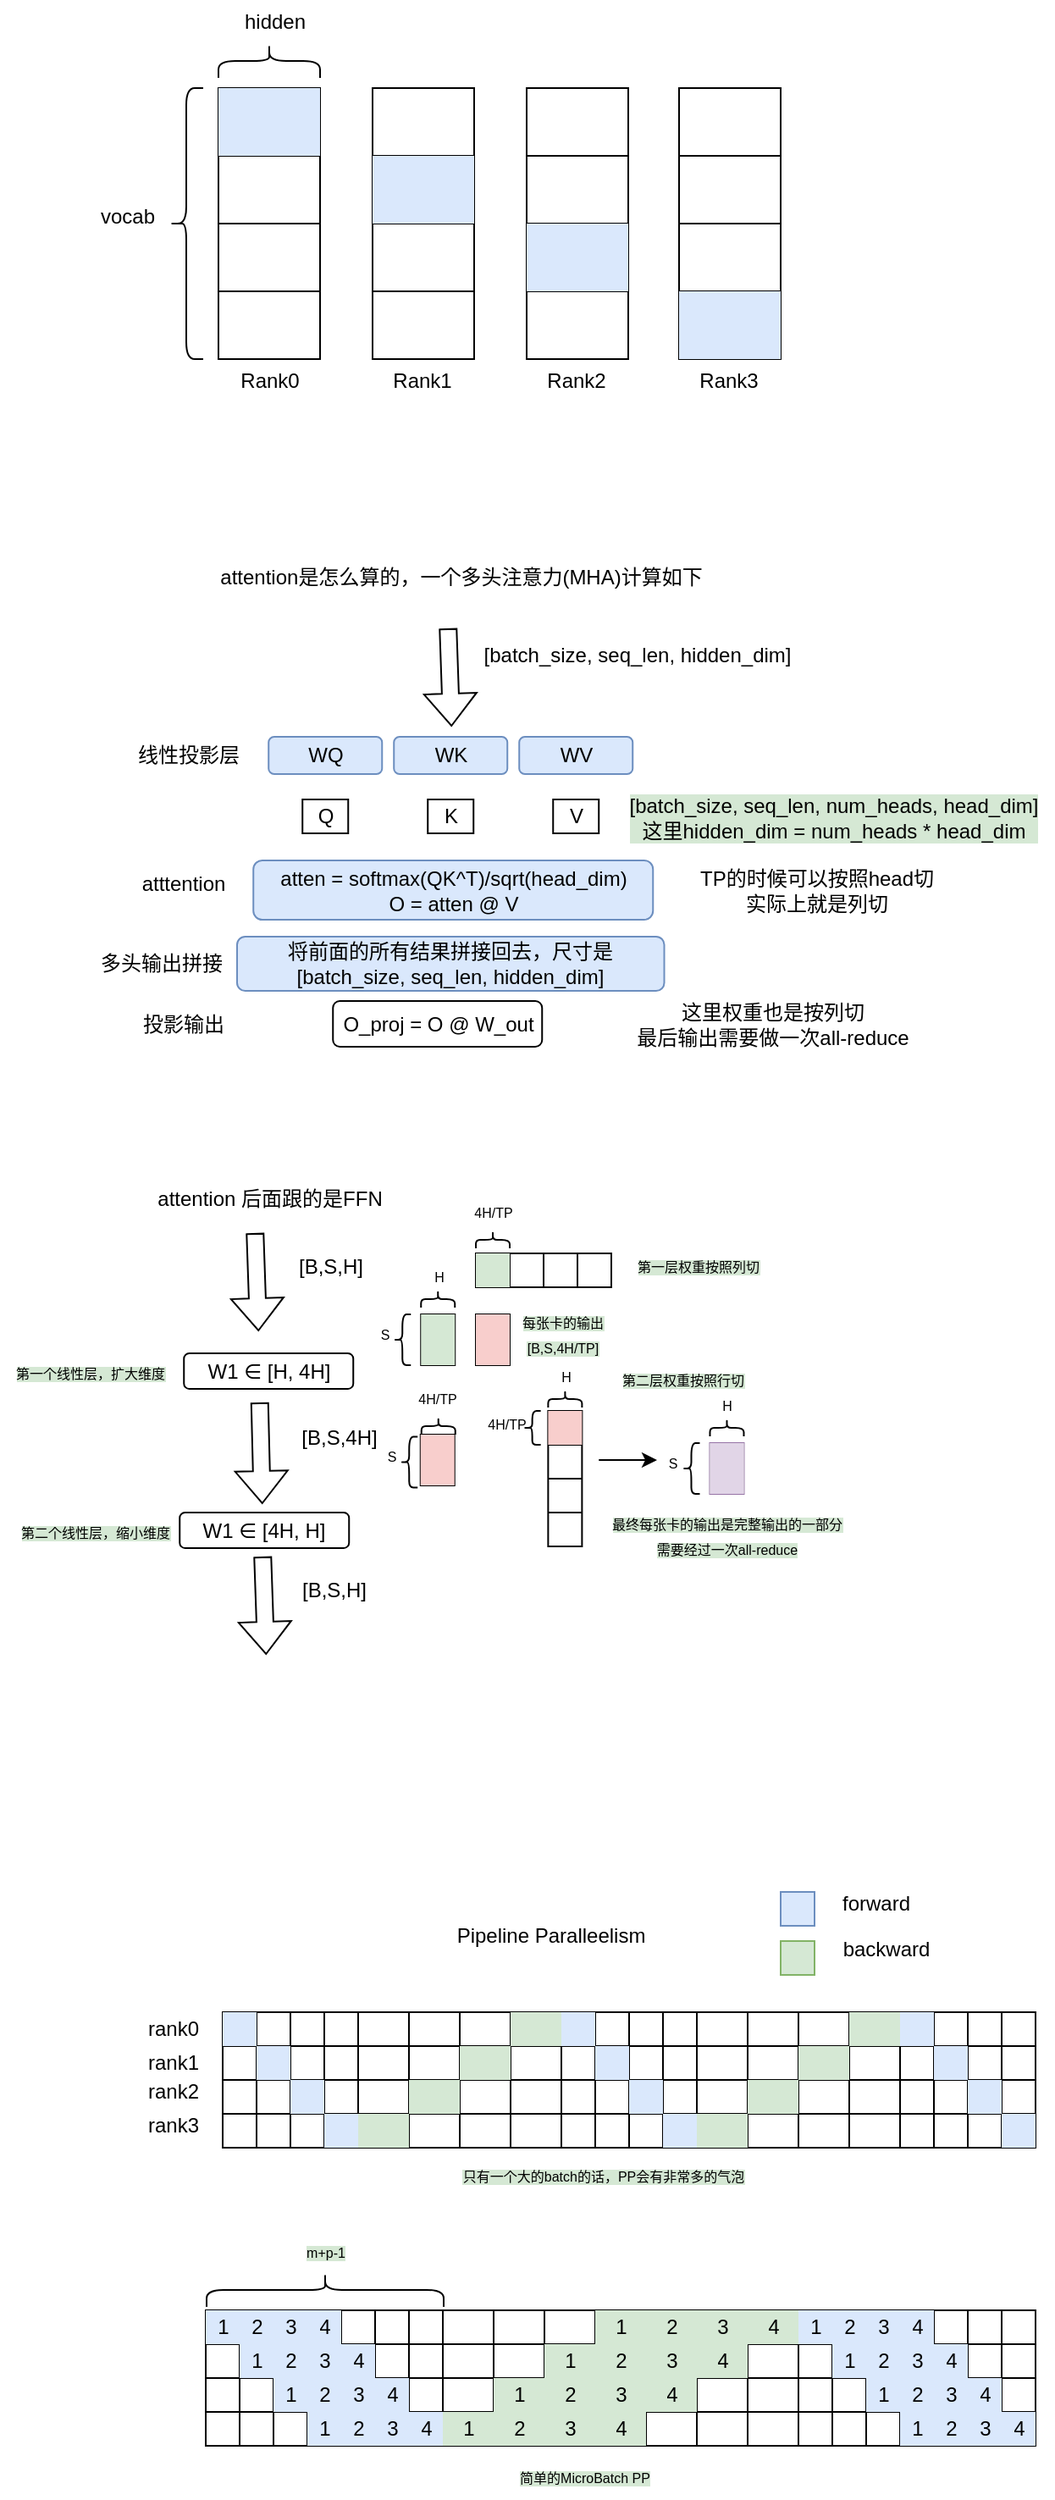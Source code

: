 <mxfile version="28.0.6">
  <diagram name="第 1 页" id="EWJQIrNWfICb7iIzTn4a">
    <mxGraphModel dx="719" dy="437" grid="0" gridSize="10" guides="1" tooltips="1" connect="1" arrows="1" fold="1" page="1" pageScale="1" pageWidth="827" pageHeight="1169" math="0" shadow="0">
      <root>
        <mxCell id="0" />
        <mxCell id="1" parent="0" />
        <mxCell id="oowebGv03fU5Xog6vTBj-1" value="" style="shape=table;startSize=0;container=1;collapsible=0;childLayout=tableLayout;" parent="1" vertex="1">
          <mxGeometry x="163" y="116" width="60" height="160" as="geometry" />
        </mxCell>
        <mxCell id="oowebGv03fU5Xog6vTBj-2" value="" style="shape=tableRow;horizontal=0;startSize=0;swimlaneHead=0;swimlaneBody=0;strokeColor=inherit;top=0;left=0;bottom=0;right=0;collapsible=0;dropTarget=0;fillColor=none;points=[[0,0.5],[1,0.5]];portConstraint=eastwest;" parent="oowebGv03fU5Xog6vTBj-1" vertex="1">
          <mxGeometry width="60" height="40" as="geometry" />
        </mxCell>
        <mxCell id="oowebGv03fU5Xog6vTBj-3" value="" style="shape=partialRectangle;html=1;whiteSpace=wrap;connectable=0;strokeColor=#6c8ebf;overflow=hidden;fillColor=#dae8fc;top=0;left=0;bottom=0;right=0;pointerEvents=1;" parent="oowebGv03fU5Xog6vTBj-2" vertex="1">
          <mxGeometry width="60" height="40" as="geometry">
            <mxRectangle width="60" height="40" as="alternateBounds" />
          </mxGeometry>
        </mxCell>
        <mxCell id="oowebGv03fU5Xog6vTBj-4" value="" style="shape=tableRow;horizontal=0;startSize=0;swimlaneHead=0;swimlaneBody=0;strokeColor=inherit;top=0;left=0;bottom=0;right=0;collapsible=0;dropTarget=0;fillColor=none;points=[[0,0.5],[1,0.5]];portConstraint=eastwest;" parent="oowebGv03fU5Xog6vTBj-1" vertex="1">
          <mxGeometry y="40" width="60" height="40" as="geometry" />
        </mxCell>
        <mxCell id="oowebGv03fU5Xog6vTBj-5" value="" style="shape=partialRectangle;html=1;whiteSpace=wrap;connectable=0;strokeColor=inherit;overflow=hidden;fillColor=none;top=0;left=0;bottom=0;right=0;pointerEvents=1;" parent="oowebGv03fU5Xog6vTBj-4" vertex="1">
          <mxGeometry width="60" height="40" as="geometry">
            <mxRectangle width="60" height="40" as="alternateBounds" />
          </mxGeometry>
        </mxCell>
        <mxCell id="oowebGv03fU5Xog6vTBj-6" value="" style="shape=tableRow;horizontal=0;startSize=0;swimlaneHead=0;swimlaneBody=0;strokeColor=inherit;top=0;left=0;bottom=0;right=0;collapsible=0;dropTarget=0;fillColor=none;points=[[0,0.5],[1,0.5]];portConstraint=eastwest;" parent="oowebGv03fU5Xog6vTBj-1" vertex="1">
          <mxGeometry y="80" width="60" height="40" as="geometry" />
        </mxCell>
        <mxCell id="oowebGv03fU5Xog6vTBj-7" value="" style="shape=partialRectangle;html=1;whiteSpace=wrap;connectable=0;strokeColor=inherit;overflow=hidden;fillColor=none;top=0;left=0;bottom=0;right=0;pointerEvents=1;" parent="oowebGv03fU5Xog6vTBj-6" vertex="1">
          <mxGeometry width="60" height="40" as="geometry">
            <mxRectangle width="60" height="40" as="alternateBounds" />
          </mxGeometry>
        </mxCell>
        <mxCell id="oowebGv03fU5Xog6vTBj-8" value="" style="shape=tableRow;horizontal=0;startSize=0;swimlaneHead=0;swimlaneBody=0;strokeColor=inherit;top=0;left=0;bottom=0;right=0;collapsible=0;dropTarget=0;fillColor=none;points=[[0,0.5],[1,0.5]];portConstraint=eastwest;" parent="oowebGv03fU5Xog6vTBj-1" vertex="1">
          <mxGeometry y="120" width="60" height="40" as="geometry" />
        </mxCell>
        <mxCell id="oowebGv03fU5Xog6vTBj-9" value="" style="shape=partialRectangle;html=1;whiteSpace=wrap;connectable=0;strokeColor=inherit;overflow=hidden;fillColor=none;top=0;left=0;bottom=0;right=0;pointerEvents=1;" parent="oowebGv03fU5Xog6vTBj-8" vertex="1">
          <mxGeometry width="60" height="40" as="geometry">
            <mxRectangle width="60" height="40" as="alternateBounds" />
          </mxGeometry>
        </mxCell>
        <mxCell id="oowebGv03fU5Xog6vTBj-10" value="" style="shape=table;startSize=0;container=1;collapsible=0;childLayout=tableLayout;" parent="1" vertex="1">
          <mxGeometry x="254" y="116" width="60" height="160" as="geometry" />
        </mxCell>
        <mxCell id="oowebGv03fU5Xog6vTBj-11" value="" style="shape=tableRow;horizontal=0;startSize=0;swimlaneHead=0;swimlaneBody=0;strokeColor=inherit;top=0;left=0;bottom=0;right=0;collapsible=0;dropTarget=0;fillColor=none;points=[[0,0.5],[1,0.5]];portConstraint=eastwest;" parent="oowebGv03fU5Xog6vTBj-10" vertex="1">
          <mxGeometry width="60" height="40" as="geometry" />
        </mxCell>
        <mxCell id="oowebGv03fU5Xog6vTBj-12" value="" style="shape=partialRectangle;html=1;whiteSpace=wrap;connectable=0;strokeColor=inherit;overflow=hidden;fillColor=none;top=0;left=0;bottom=0;right=0;pointerEvents=1;" parent="oowebGv03fU5Xog6vTBj-11" vertex="1">
          <mxGeometry width="60" height="40" as="geometry">
            <mxRectangle width="60" height="40" as="alternateBounds" />
          </mxGeometry>
        </mxCell>
        <mxCell id="oowebGv03fU5Xog6vTBj-13" value="" style="shape=tableRow;horizontal=0;startSize=0;swimlaneHead=0;swimlaneBody=0;strokeColor=inherit;top=0;left=0;bottom=0;right=0;collapsible=0;dropTarget=0;fillColor=none;points=[[0,0.5],[1,0.5]];portConstraint=eastwest;" parent="oowebGv03fU5Xog6vTBj-10" vertex="1">
          <mxGeometry y="40" width="60" height="40" as="geometry" />
        </mxCell>
        <mxCell id="oowebGv03fU5Xog6vTBj-14" value="" style="shape=partialRectangle;html=1;whiteSpace=wrap;connectable=0;strokeColor=#6c8ebf;overflow=hidden;fillColor=#dae8fc;top=0;left=0;bottom=0;right=0;pointerEvents=1;" parent="oowebGv03fU5Xog6vTBj-13" vertex="1">
          <mxGeometry width="60" height="40" as="geometry">
            <mxRectangle width="60" height="40" as="alternateBounds" />
          </mxGeometry>
        </mxCell>
        <mxCell id="oowebGv03fU5Xog6vTBj-15" value="" style="shape=tableRow;horizontal=0;startSize=0;swimlaneHead=0;swimlaneBody=0;strokeColor=inherit;top=0;left=0;bottom=0;right=0;collapsible=0;dropTarget=0;fillColor=none;points=[[0,0.5],[1,0.5]];portConstraint=eastwest;" parent="oowebGv03fU5Xog6vTBj-10" vertex="1">
          <mxGeometry y="80" width="60" height="40" as="geometry" />
        </mxCell>
        <mxCell id="oowebGv03fU5Xog6vTBj-16" value="" style="shape=partialRectangle;html=1;whiteSpace=wrap;connectable=0;strokeColor=inherit;overflow=hidden;fillColor=none;top=0;left=0;bottom=0;right=0;pointerEvents=1;" parent="oowebGv03fU5Xog6vTBj-15" vertex="1">
          <mxGeometry width="60" height="40" as="geometry">
            <mxRectangle width="60" height="40" as="alternateBounds" />
          </mxGeometry>
        </mxCell>
        <mxCell id="oowebGv03fU5Xog6vTBj-17" value="" style="shape=tableRow;horizontal=0;startSize=0;swimlaneHead=0;swimlaneBody=0;strokeColor=inherit;top=0;left=0;bottom=0;right=0;collapsible=0;dropTarget=0;fillColor=none;points=[[0,0.5],[1,0.5]];portConstraint=eastwest;" parent="oowebGv03fU5Xog6vTBj-10" vertex="1">
          <mxGeometry y="120" width="60" height="40" as="geometry" />
        </mxCell>
        <mxCell id="oowebGv03fU5Xog6vTBj-18" value="" style="shape=partialRectangle;html=1;whiteSpace=wrap;connectable=0;strokeColor=inherit;overflow=hidden;fillColor=none;top=0;left=0;bottom=0;right=0;pointerEvents=1;" parent="oowebGv03fU5Xog6vTBj-17" vertex="1">
          <mxGeometry width="60" height="40" as="geometry">
            <mxRectangle width="60" height="40" as="alternateBounds" />
          </mxGeometry>
        </mxCell>
        <mxCell id="oowebGv03fU5Xog6vTBj-28" value="" style="shape=table;startSize=0;container=1;collapsible=0;childLayout=tableLayout;" parent="1" vertex="1">
          <mxGeometry x="345" y="116" width="60" height="160" as="geometry" />
        </mxCell>
        <mxCell id="oowebGv03fU5Xog6vTBj-29" value="" style="shape=tableRow;horizontal=0;startSize=0;swimlaneHead=0;swimlaneBody=0;strokeColor=inherit;top=0;left=0;bottom=0;right=0;collapsible=0;dropTarget=0;fillColor=none;points=[[0,0.5],[1,0.5]];portConstraint=eastwest;" parent="oowebGv03fU5Xog6vTBj-28" vertex="1">
          <mxGeometry width="60" height="40" as="geometry" />
        </mxCell>
        <mxCell id="oowebGv03fU5Xog6vTBj-30" value="" style="shape=partialRectangle;html=1;whiteSpace=wrap;connectable=0;strokeColor=inherit;overflow=hidden;fillColor=none;top=0;left=0;bottom=0;right=0;pointerEvents=1;" parent="oowebGv03fU5Xog6vTBj-29" vertex="1">
          <mxGeometry width="60" height="40" as="geometry">
            <mxRectangle width="60" height="40" as="alternateBounds" />
          </mxGeometry>
        </mxCell>
        <mxCell id="oowebGv03fU5Xog6vTBj-31" value="" style="shape=tableRow;horizontal=0;startSize=0;swimlaneHead=0;swimlaneBody=0;strokeColor=inherit;top=0;left=0;bottom=0;right=0;collapsible=0;dropTarget=0;fillColor=none;points=[[0,0.5],[1,0.5]];portConstraint=eastwest;" parent="oowebGv03fU5Xog6vTBj-28" vertex="1">
          <mxGeometry y="40" width="60" height="40" as="geometry" />
        </mxCell>
        <mxCell id="oowebGv03fU5Xog6vTBj-32" value="" style="shape=partialRectangle;html=1;whiteSpace=wrap;connectable=0;strokeColor=inherit;overflow=hidden;fillColor=none;top=0;left=0;bottom=0;right=0;pointerEvents=1;" parent="oowebGv03fU5Xog6vTBj-31" vertex="1">
          <mxGeometry width="60" height="40" as="geometry">
            <mxRectangle width="60" height="40" as="alternateBounds" />
          </mxGeometry>
        </mxCell>
        <mxCell id="oowebGv03fU5Xog6vTBj-33" value="" style="shape=tableRow;horizontal=0;startSize=0;swimlaneHead=0;swimlaneBody=0;strokeColor=inherit;top=0;left=0;bottom=0;right=0;collapsible=0;dropTarget=0;fillColor=none;points=[[0,0.5],[1,0.5]];portConstraint=eastwest;" parent="oowebGv03fU5Xog6vTBj-28" vertex="1">
          <mxGeometry y="80" width="60" height="40" as="geometry" />
        </mxCell>
        <mxCell id="oowebGv03fU5Xog6vTBj-34" value="" style="shape=partialRectangle;html=1;whiteSpace=wrap;connectable=0;strokeColor=#6c8ebf;overflow=hidden;fillColor=#dae8fc;top=0;left=0;bottom=0;right=0;pointerEvents=1;" parent="oowebGv03fU5Xog6vTBj-33" vertex="1">
          <mxGeometry width="60" height="40" as="geometry">
            <mxRectangle width="60" height="40" as="alternateBounds" />
          </mxGeometry>
        </mxCell>
        <mxCell id="oowebGv03fU5Xog6vTBj-35" value="" style="shape=tableRow;horizontal=0;startSize=0;swimlaneHead=0;swimlaneBody=0;strokeColor=inherit;top=0;left=0;bottom=0;right=0;collapsible=0;dropTarget=0;fillColor=none;points=[[0,0.5],[1,0.5]];portConstraint=eastwest;" parent="oowebGv03fU5Xog6vTBj-28" vertex="1">
          <mxGeometry y="120" width="60" height="40" as="geometry" />
        </mxCell>
        <mxCell id="oowebGv03fU5Xog6vTBj-36" value="" style="shape=partialRectangle;html=1;whiteSpace=wrap;connectable=0;strokeColor=inherit;overflow=hidden;fillColor=none;top=0;left=0;bottom=0;right=0;pointerEvents=1;" parent="oowebGv03fU5Xog6vTBj-35" vertex="1">
          <mxGeometry width="60" height="40" as="geometry">
            <mxRectangle width="60" height="40" as="alternateBounds" />
          </mxGeometry>
        </mxCell>
        <mxCell id="oowebGv03fU5Xog6vTBj-37" value="" style="shape=table;startSize=0;container=1;collapsible=0;childLayout=tableLayout;" parent="1" vertex="1">
          <mxGeometry x="435" y="116" width="60" height="160" as="geometry" />
        </mxCell>
        <mxCell id="oowebGv03fU5Xog6vTBj-38" value="" style="shape=tableRow;horizontal=0;startSize=0;swimlaneHead=0;swimlaneBody=0;strokeColor=inherit;top=0;left=0;bottom=0;right=0;collapsible=0;dropTarget=0;fillColor=none;points=[[0,0.5],[1,0.5]];portConstraint=eastwest;" parent="oowebGv03fU5Xog6vTBj-37" vertex="1">
          <mxGeometry width="60" height="40" as="geometry" />
        </mxCell>
        <mxCell id="oowebGv03fU5Xog6vTBj-39" value="" style="shape=partialRectangle;html=1;whiteSpace=wrap;connectable=0;strokeColor=inherit;overflow=hidden;fillColor=none;top=0;left=0;bottom=0;right=0;pointerEvents=1;" parent="oowebGv03fU5Xog6vTBj-38" vertex="1">
          <mxGeometry width="60" height="40" as="geometry">
            <mxRectangle width="60" height="40" as="alternateBounds" />
          </mxGeometry>
        </mxCell>
        <mxCell id="oowebGv03fU5Xog6vTBj-40" value="" style="shape=tableRow;horizontal=0;startSize=0;swimlaneHead=0;swimlaneBody=0;strokeColor=inherit;top=0;left=0;bottom=0;right=0;collapsible=0;dropTarget=0;fillColor=none;points=[[0,0.5],[1,0.5]];portConstraint=eastwest;" parent="oowebGv03fU5Xog6vTBj-37" vertex="1">
          <mxGeometry y="40" width="60" height="40" as="geometry" />
        </mxCell>
        <mxCell id="oowebGv03fU5Xog6vTBj-41" value="" style="shape=partialRectangle;html=1;whiteSpace=wrap;connectable=0;strokeColor=inherit;overflow=hidden;fillColor=none;top=0;left=0;bottom=0;right=0;pointerEvents=1;" parent="oowebGv03fU5Xog6vTBj-40" vertex="1">
          <mxGeometry width="60" height="40" as="geometry">
            <mxRectangle width="60" height="40" as="alternateBounds" />
          </mxGeometry>
        </mxCell>
        <mxCell id="oowebGv03fU5Xog6vTBj-42" value="" style="shape=tableRow;horizontal=0;startSize=0;swimlaneHead=0;swimlaneBody=0;strokeColor=inherit;top=0;left=0;bottom=0;right=0;collapsible=0;dropTarget=0;fillColor=none;points=[[0,0.5],[1,0.5]];portConstraint=eastwest;" parent="oowebGv03fU5Xog6vTBj-37" vertex="1">
          <mxGeometry y="80" width="60" height="40" as="geometry" />
        </mxCell>
        <mxCell id="oowebGv03fU5Xog6vTBj-43" value="" style="shape=partialRectangle;html=1;whiteSpace=wrap;connectable=0;strokeColor=inherit;overflow=hidden;fillColor=none;top=0;left=0;bottom=0;right=0;pointerEvents=1;" parent="oowebGv03fU5Xog6vTBj-42" vertex="1">
          <mxGeometry width="60" height="40" as="geometry">
            <mxRectangle width="60" height="40" as="alternateBounds" />
          </mxGeometry>
        </mxCell>
        <mxCell id="oowebGv03fU5Xog6vTBj-44" value="" style="shape=tableRow;horizontal=0;startSize=0;swimlaneHead=0;swimlaneBody=0;strokeColor=#6c8ebf;top=0;left=0;bottom=0;right=0;collapsible=0;dropTarget=0;fillColor=#dae8fc;points=[[0,0.5],[1,0.5]];portConstraint=eastwest;" parent="oowebGv03fU5Xog6vTBj-37" vertex="1">
          <mxGeometry y="120" width="60" height="40" as="geometry" />
        </mxCell>
        <mxCell id="oowebGv03fU5Xog6vTBj-45" value="" style="shape=partialRectangle;html=1;whiteSpace=wrap;connectable=0;strokeColor=inherit;overflow=hidden;fillColor=none;top=0;left=0;bottom=0;right=0;pointerEvents=1;" parent="oowebGv03fU5Xog6vTBj-44" vertex="1">
          <mxGeometry width="60" height="40" as="geometry">
            <mxRectangle width="60" height="40" as="alternateBounds" />
          </mxGeometry>
        </mxCell>
        <mxCell id="oowebGv03fU5Xog6vTBj-46" value="" style="shape=curlyBracket;whiteSpace=wrap;html=1;rounded=1;labelPosition=left;verticalLabelPosition=middle;align=right;verticalAlign=middle;" parent="1" vertex="1">
          <mxGeometry x="134" y="116" width="20" height="160" as="geometry" />
        </mxCell>
        <mxCell id="oowebGv03fU5Xog6vTBj-48" value="vocab" style="text;html=1;align=center;verticalAlign=middle;resizable=0;points=[];autosize=1;strokeColor=none;fillColor=none;" parent="1" vertex="1">
          <mxGeometry x="84" y="179" width="50" height="26" as="geometry" />
        </mxCell>
        <mxCell id="oowebGv03fU5Xog6vTBj-49" value="" style="shape=curlyBracket;whiteSpace=wrap;html=1;rounded=1;labelPosition=left;verticalLabelPosition=middle;align=right;verticalAlign=middle;flipH=0;flipV=0;direction=south;" parent="1" vertex="1">
          <mxGeometry x="163" y="90" width="60" height="20" as="geometry" />
        </mxCell>
        <mxCell id="oowebGv03fU5Xog6vTBj-50" value="hidden" style="text;html=1;align=center;verticalAlign=middle;resizable=0;points=[];autosize=1;strokeColor=none;fillColor=none;" parent="1" vertex="1">
          <mxGeometry x="169" y="64" width="54" height="26" as="geometry" />
        </mxCell>
        <mxCell id="oowebGv03fU5Xog6vTBj-51" value="Rank0" style="text;html=1;align=center;verticalAlign=middle;resizable=0;points=[];autosize=1;strokeColor=none;fillColor=none;" parent="1" vertex="1">
          <mxGeometry x="166" y="276" width="53" height="26" as="geometry" />
        </mxCell>
        <mxCell id="oowebGv03fU5Xog6vTBj-52" value="Rank1" style="text;html=1;align=center;verticalAlign=middle;resizable=0;points=[];autosize=1;strokeColor=none;fillColor=none;" parent="1" vertex="1">
          <mxGeometry x="256.5" y="276" width="53" height="26" as="geometry" />
        </mxCell>
        <mxCell id="oowebGv03fU5Xog6vTBj-53" value="Rank2" style="text;html=1;align=center;verticalAlign=middle;resizable=0;points=[];autosize=1;strokeColor=none;fillColor=none;" parent="1" vertex="1">
          <mxGeometry x="347.5" y="276" width="53" height="26" as="geometry" />
        </mxCell>
        <mxCell id="oowebGv03fU5Xog6vTBj-54" value="Rank3" style="text;html=1;align=center;verticalAlign=middle;resizable=0;points=[];autosize=1;strokeColor=none;fillColor=none;" parent="1" vertex="1">
          <mxGeometry x="437.5" y="276" width="53" height="26" as="geometry" />
        </mxCell>
        <mxCell id="oowebGv03fU5Xog6vTBj-56" value="attention是怎么算的，一个多头注意力(MHA)计算如下" style="text;html=1;align=center;verticalAlign=middle;resizable=0;points=[];autosize=1;strokeColor=none;fillColor=none;" parent="1" vertex="1">
          <mxGeometry x="154.62" y="392" width="303" height="26" as="geometry" />
        </mxCell>
        <mxCell id="oowebGv03fU5Xog6vTBj-57" value="" style="shape=flexArrow;endArrow=classic;html=1;rounded=0;" parent="1" edge="1">
          <mxGeometry width="50" height="50" relative="1" as="geometry">
            <mxPoint x="298.62" y="435" as="sourcePoint" />
            <mxPoint x="300.62" y="493" as="targetPoint" />
          </mxGeometry>
        </mxCell>
        <mxCell id="oowebGv03fU5Xog6vTBj-58" value="[batch_size, seq_len, hidden_dim]" style="text;html=1;align=center;verticalAlign=middle;resizable=0;points=[];autosize=1;strokeColor=none;fillColor=none;" parent="1" vertex="1">
          <mxGeometry x="310.62" y="438" width="199" height="26" as="geometry" />
        </mxCell>
        <mxCell id="oowebGv03fU5Xog6vTBj-59" value="WQ" style="rounded=1;whiteSpace=wrap;html=1;fillColor=#dae8fc;strokeColor=#6c8ebf;" parent="1" vertex="1">
          <mxGeometry x="192.62" y="499" width="67" height="22" as="geometry" />
        </mxCell>
        <mxCell id="oowebGv03fU5Xog6vTBj-60" value="WK" style="rounded=1;whiteSpace=wrap;html=1;fillColor=#dae8fc;strokeColor=#6c8ebf;" parent="1" vertex="1">
          <mxGeometry x="266.62" y="499" width="67" height="22" as="geometry" />
        </mxCell>
        <mxCell id="oowebGv03fU5Xog6vTBj-61" value="WV" style="rounded=1;whiteSpace=wrap;html=1;fillColor=#dae8fc;strokeColor=#6c8ebf;" parent="1" vertex="1">
          <mxGeometry x="340.62" y="499" width="67" height="22" as="geometry" />
        </mxCell>
        <mxCell id="oowebGv03fU5Xog6vTBj-62" value="线性投影层" style="text;html=1;align=center;verticalAlign=middle;resizable=0;points=[];autosize=1;strokeColor=none;fillColor=none;" parent="1" vertex="1">
          <mxGeometry x="105.62" y="497" width="78" height="26" as="geometry" />
        </mxCell>
        <mxCell id="oowebGv03fU5Xog6vTBj-63" value="Q" style="rounded=0;whiteSpace=wrap;html=1;" parent="1" vertex="1">
          <mxGeometry x="212.62" y="536" width="27" height="20" as="geometry" />
        </mxCell>
        <mxCell id="oowebGv03fU5Xog6vTBj-64" value="K" style="rounded=0;whiteSpace=wrap;html=1;" parent="1" vertex="1">
          <mxGeometry x="286.62" y="536" width="27" height="20" as="geometry" />
        </mxCell>
        <mxCell id="oowebGv03fU5Xog6vTBj-65" value="V" style="rounded=0;whiteSpace=wrap;html=1;" parent="1" vertex="1">
          <mxGeometry x="360.62" y="536" width="27" height="20" as="geometry" />
        </mxCell>
        <mxCell id="oowebGv03fU5Xog6vTBj-66" value="[batch_size, seq_len, num_heads, head_dim]&lt;div&gt;这里hidden_dim = num_heads * head_dim&lt;/div&gt;" style="text;html=1;align=center;verticalAlign=middle;resizable=0;points=[];autosize=1;labelBackgroundColor=#D5E8D4;" parent="1" vertex="1">
          <mxGeometry x="395.62" y="526" width="260" height="41" as="geometry" />
        </mxCell>
        <mxCell id="oowebGv03fU5Xog6vTBj-67" value="atten = softmax(QK^T)/sqrt(head_dim)&lt;div&gt;O = atten @ V&lt;/div&gt;" style="rounded=1;whiteSpace=wrap;html=1;fillColor=#dae8fc;strokeColor=#6c8ebf;" parent="1" vertex="1">
          <mxGeometry x="183.62" y="572" width="236" height="35" as="geometry" />
        </mxCell>
        <mxCell id="oowebGv03fU5Xog6vTBj-68" value="atttention" style="text;html=1;align=center;verticalAlign=middle;resizable=0;points=[];autosize=1;strokeColor=none;fillColor=none;" parent="1" vertex="1">
          <mxGeometry x="108.62" y="573" width="67" height="26" as="geometry" />
        </mxCell>
        <mxCell id="oowebGv03fU5Xog6vTBj-70" value="将前面的所有结果拼接回去，尺寸是&lt;span style=&quot;text-wrap-mode: nowrap;&quot;&gt;[batch_size, seq_len, hidden_dim]&lt;/span&gt;" style="rounded=1;whiteSpace=wrap;html=1;fillColor=#dae8fc;strokeColor=#6c8ebf;" parent="1" vertex="1">
          <mxGeometry x="174" y="617" width="252.25" height="32" as="geometry" />
        </mxCell>
        <mxCell id="oowebGv03fU5Xog6vTBj-71" value="O_proj = O @ W_out" style="rounded=1;whiteSpace=wrap;html=1;" parent="1" vertex="1">
          <mxGeometry x="230.62" y="655" width="123.5" height="27" as="geometry" />
        </mxCell>
        <mxCell id="oowebGv03fU5Xog6vTBj-72" value="投影输出" style="text;html=1;align=center;verticalAlign=middle;resizable=0;points=[];autosize=1;strokeColor=none;fillColor=none;" parent="1" vertex="1">
          <mxGeometry x="109.12" y="656" width="66" height="26" as="geometry" />
        </mxCell>
        <mxCell id="oowebGv03fU5Xog6vTBj-73" value="多头输出拼接" style="text;html=1;align=center;verticalAlign=middle;resizable=0;points=[];autosize=1;strokeColor=none;fillColor=none;" parent="1" vertex="1">
          <mxGeometry x="84" y="620" width="90" height="26" as="geometry" />
        </mxCell>
        <mxCell id="oowebGv03fU5Xog6vTBj-74" value="TP的时候可以按照head切&lt;div&gt;实际上就是列切&lt;/div&gt;" style="text;html=1;align=center;verticalAlign=middle;resizable=0;points=[];autosize=1;strokeColor=none;fillColor=none;" parent="1" vertex="1">
          <mxGeometry x="437.5" y="569" width="156" height="41" as="geometry" />
        </mxCell>
        <mxCell id="oowebGv03fU5Xog6vTBj-75" value="这里权重也是按列切&lt;div&gt;最后输出需要做一次all-reduce&lt;/div&gt;" style="text;html=1;align=center;verticalAlign=middle;resizable=0;points=[];autosize=1;strokeColor=none;fillColor=none;" parent="1" vertex="1">
          <mxGeometry x="400.62" y="648" width="179" height="41" as="geometry" />
        </mxCell>
        <mxCell id="oowebGv03fU5Xog6vTBj-76" value="attention 后面跟的是FFN&lt;div&gt;&lt;br&gt;&lt;/div&gt;" style="text;html=1;align=center;verticalAlign=middle;resizable=0;points=[];autosize=1;strokeColor=none;fillColor=none;" parent="1" vertex="1">
          <mxGeometry x="117.12" y="758" width="151" height="41" as="geometry" />
        </mxCell>
        <mxCell id="oowebGv03fU5Xog6vTBj-77" value="" style="shape=flexArrow;endArrow=classic;html=1;rounded=0;" parent="1" edge="1">
          <mxGeometry width="50" height="50" relative="1" as="geometry">
            <mxPoint x="184.62" y="792" as="sourcePoint" />
            <mxPoint x="186.62" y="850" as="targetPoint" />
          </mxGeometry>
        </mxCell>
        <mxCell id="oowebGv03fU5Xog6vTBj-78" value="[B,S,H]" style="text;html=1;align=center;verticalAlign=middle;resizable=0;points=[];autosize=1;strokeColor=none;fillColor=none;" parent="1" vertex="1">
          <mxGeometry x="200.5" y="799" width="56" height="26" as="geometry" />
        </mxCell>
        <mxCell id="oowebGv03fU5Xog6vTBj-79" value="W1&amp;nbsp;∈ [H, 4H]" style="rounded=1;whiteSpace=wrap;html=1;" parent="1" vertex="1">
          <mxGeometry x="142.62" y="863" width="100" height="21" as="geometry" />
        </mxCell>
        <mxCell id="oowebGv03fU5Xog6vTBj-80" value="&lt;font style=&quot;font-size: 8px; background-color: rgb(213, 232, 212);&quot;&gt;第一个线性层，扩大维度&lt;/font&gt;" style="text;html=1;align=center;verticalAlign=middle;resizable=0;points=[];autosize=1;strokeColor=none;fillColor=none;" parent="1" vertex="1">
          <mxGeometry x="34.12" y="860.5" width="106" height="26" as="geometry" />
        </mxCell>
        <mxCell id="oowebGv03fU5Xog6vTBj-81" value="" style="shape=flexArrow;endArrow=classic;html=1;rounded=0;" parent="1" edge="1">
          <mxGeometry width="50" height="50" relative="1" as="geometry">
            <mxPoint x="187.37" y="892" as="sourcePoint" />
            <mxPoint x="188.87" y="952" as="targetPoint" />
          </mxGeometry>
        </mxCell>
        <mxCell id="oowebGv03fU5Xog6vTBj-82" value="[B,S,4H]" style="text;html=1;align=center;verticalAlign=middle;resizable=0;points=[];autosize=1;strokeColor=none;fillColor=none;" parent="1" vertex="1">
          <mxGeometry x="202.74" y="900" width="63" height="26" as="geometry" />
        </mxCell>
        <mxCell id="oowebGv03fU5Xog6vTBj-83" value="W1&amp;nbsp;∈ [4H, H]" style="rounded=1;whiteSpace=wrap;html=1;" parent="1" vertex="1">
          <mxGeometry x="140.12" y="957" width="100" height="21" as="geometry" />
        </mxCell>
        <mxCell id="oowebGv03fU5Xog6vTBj-84" value="&lt;font style=&quot;font-size: 8px; background-color: rgb(213, 232, 212);&quot;&gt;第二个线性层，缩小维度&lt;/font&gt;" style="text;html=1;align=center;verticalAlign=middle;resizable=0;points=[];autosize=1;strokeColor=none;fillColor=none;" parent="1" vertex="1">
          <mxGeometry x="36.62" y="954.5" width="106" height="26" as="geometry" />
        </mxCell>
        <mxCell id="oowebGv03fU5Xog6vTBj-85" value="" style="shape=table;startSize=0;container=1;collapsible=0;childLayout=tableLayout;" parent="1" vertex="1">
          <mxGeometry x="315" y="804" width="80" height="20" as="geometry" />
        </mxCell>
        <mxCell id="oowebGv03fU5Xog6vTBj-86" value="" style="shape=tableRow;horizontal=0;startSize=0;swimlaneHead=0;swimlaneBody=0;strokeColor=inherit;top=0;left=0;bottom=0;right=0;collapsible=0;dropTarget=0;fillColor=none;points=[[0,0.5],[1,0.5]];portConstraint=eastwest;" parent="oowebGv03fU5Xog6vTBj-85" vertex="1">
          <mxGeometry width="80" height="20" as="geometry" />
        </mxCell>
        <mxCell id="oowebGv03fU5Xog6vTBj-87" value="" style="shape=partialRectangle;html=1;whiteSpace=wrap;connectable=0;strokeColor=#82b366;overflow=hidden;fillColor=#d5e8d4;top=0;left=0;bottom=0;right=0;pointerEvents=1;" parent="oowebGv03fU5Xog6vTBj-86" vertex="1">
          <mxGeometry width="20" height="20" as="geometry">
            <mxRectangle width="20" height="20" as="alternateBounds" />
          </mxGeometry>
        </mxCell>
        <mxCell id="oowebGv03fU5Xog6vTBj-88" value="" style="shape=partialRectangle;html=1;whiteSpace=wrap;connectable=0;strokeColor=inherit;overflow=hidden;fillColor=none;top=0;left=0;bottom=0;right=0;pointerEvents=1;" parent="oowebGv03fU5Xog6vTBj-86" vertex="1">
          <mxGeometry x="20" width="20" height="20" as="geometry">
            <mxRectangle width="20" height="20" as="alternateBounds" />
          </mxGeometry>
        </mxCell>
        <mxCell id="oowebGv03fU5Xog6vTBj-89" value="" style="shape=partialRectangle;html=1;whiteSpace=wrap;connectable=0;strokeColor=inherit;overflow=hidden;fillColor=none;top=0;left=0;bottom=0;right=0;pointerEvents=1;" parent="oowebGv03fU5Xog6vTBj-86" vertex="1">
          <mxGeometry x="40" width="20" height="20" as="geometry">
            <mxRectangle width="20" height="20" as="alternateBounds" />
          </mxGeometry>
        </mxCell>
        <mxCell id="oowebGv03fU5Xog6vTBj-90" value="" style="shape=partialRectangle;html=1;whiteSpace=wrap;connectable=0;strokeColor=inherit;overflow=hidden;fillColor=none;top=0;left=0;bottom=0;right=0;pointerEvents=1;" parent="oowebGv03fU5Xog6vTBj-86" vertex="1">
          <mxGeometry x="60" width="20" height="20" as="geometry">
            <mxRectangle width="20" height="20" as="alternateBounds" />
          </mxGeometry>
        </mxCell>
        <mxCell id="oowebGv03fU5Xog6vTBj-91" value="" style="shape=table;startSize=0;container=1;collapsible=0;childLayout=tableLayout;" parent="1" vertex="1">
          <mxGeometry x="315" y="840" width="20" height="30" as="geometry" />
        </mxCell>
        <mxCell id="oowebGv03fU5Xog6vTBj-92" value="" style="shape=tableRow;horizontal=0;startSize=0;swimlaneHead=0;swimlaneBody=0;strokeColor=inherit;top=0;left=0;bottom=0;right=0;collapsible=0;dropTarget=0;fillColor=none;points=[[0,0.5],[1,0.5]];portConstraint=eastwest;" parent="oowebGv03fU5Xog6vTBj-91" vertex="1">
          <mxGeometry width="20" height="30" as="geometry" />
        </mxCell>
        <mxCell id="oowebGv03fU5Xog6vTBj-93" value="" style="shape=partialRectangle;html=1;whiteSpace=wrap;connectable=0;strokeColor=#b85450;overflow=hidden;fillColor=#f8cecc;top=0;left=0;bottom=0;right=0;pointerEvents=1;" parent="oowebGv03fU5Xog6vTBj-92" vertex="1">
          <mxGeometry width="20" height="30" as="geometry">
            <mxRectangle width="20" height="30" as="alternateBounds" />
          </mxGeometry>
        </mxCell>
        <mxCell id="oowebGv03fU5Xog6vTBj-95" value="" style="shape=table;startSize=0;container=1;collapsible=0;childLayout=tableLayout;" parent="1" vertex="1">
          <mxGeometry x="282.62" y="840" width="20" height="30" as="geometry" />
        </mxCell>
        <mxCell id="oowebGv03fU5Xog6vTBj-96" value="" style="shape=tableRow;horizontal=0;startSize=0;swimlaneHead=0;swimlaneBody=0;strokeColor=#82b366;top=0;left=0;bottom=0;right=0;collapsible=0;dropTarget=0;fillColor=#d5e8d4;points=[[0,0.5],[1,0.5]];portConstraint=eastwest;" parent="oowebGv03fU5Xog6vTBj-95" vertex="1">
          <mxGeometry width="20" height="30" as="geometry" />
        </mxCell>
        <mxCell id="oowebGv03fU5Xog6vTBj-97" value="" style="shape=partialRectangle;html=1;whiteSpace=wrap;connectable=0;strokeColor=inherit;overflow=hidden;fillColor=none;top=0;left=0;bottom=0;right=0;pointerEvents=1;" parent="oowebGv03fU5Xog6vTBj-96" vertex="1">
          <mxGeometry width="20" height="30" as="geometry">
            <mxRectangle width="20" height="30" as="alternateBounds" />
          </mxGeometry>
        </mxCell>
        <mxCell id="oowebGv03fU5Xog6vTBj-98" value="" style="shape=curlyBracket;whiteSpace=wrap;html=1;rounded=1;labelPosition=left;verticalLabelPosition=middle;align=right;verticalAlign=middle;" parent="1" vertex="1">
          <mxGeometry x="266.62" y="840" width="10" height="30" as="geometry" />
        </mxCell>
        <mxCell id="oowebGv03fU5Xog6vTBj-100" value="&lt;font style=&quot;font-size: 8px;&quot;&gt;S&lt;/font&gt;" style="text;html=1;align=center;verticalAlign=middle;resizable=0;points=[];autosize=1;strokeColor=none;fillColor=none;" parent="1" vertex="1">
          <mxGeometry x="249" y="837.5" width="23" height="26" as="geometry" />
        </mxCell>
        <mxCell id="oowebGv03fU5Xog6vTBj-101" value="" style="shape=curlyBracket;whiteSpace=wrap;html=1;rounded=1;labelPosition=left;verticalLabelPosition=middle;align=right;verticalAlign=middle;size=0.5;direction=south;" parent="1" vertex="1">
          <mxGeometry x="282.62" y="826" width="20" height="10" as="geometry" />
        </mxCell>
        <mxCell id="oowebGv03fU5Xog6vTBj-102" value="&lt;font style=&quot;font-size: 8px;&quot;&gt;H&lt;/font&gt;" style="text;html=1;align=center;verticalAlign=middle;resizable=0;points=[];autosize=1;strokeColor=none;fillColor=none;" parent="1" vertex="1">
          <mxGeometry x="280.62" y="804" width="24" height="26" as="geometry" />
        </mxCell>
        <mxCell id="oowebGv03fU5Xog6vTBj-103" value="" style="shape=curlyBracket;whiteSpace=wrap;html=1;rounded=1;labelPosition=left;verticalLabelPosition=middle;align=right;verticalAlign=middle;size=0.5;direction=south;" parent="1" vertex="1">
          <mxGeometry x="315" y="791" width="20" height="10" as="geometry" />
        </mxCell>
        <mxCell id="oowebGv03fU5Xog6vTBj-104" value="&lt;font style=&quot;font-size: 8px;&quot;&gt;4H/TP&lt;/font&gt;" style="text;html=1;align=center;verticalAlign=middle;resizable=0;points=[];autosize=1;strokeColor=none;fillColor=none;" parent="1" vertex="1">
          <mxGeometry x="304" y="765.5" width="41" height="26" as="geometry" />
        </mxCell>
        <mxCell id="oowebGv03fU5Xog6vTBj-105" value="&lt;font style=&quot;font-size: 8px; background-color: rgb(213, 232, 212);&quot;&gt;&lt;font style=&quot;&quot;&gt;每张卡的输出&lt;br&gt;[B,S,4H/TP&lt;/font&gt;]&lt;/font&gt;" style="text;html=1;align=center;verticalAlign=middle;resizable=0;points=[];autosize=1;" parent="1" vertex="1">
          <mxGeometry x="332.5" y="830" width="66" height="41" as="geometry" />
        </mxCell>
        <mxCell id="oowebGv03fU5Xog6vTBj-106" value="" style="shape=table;startSize=0;container=1;collapsible=0;childLayout=tableLayout;" parent="1" vertex="1">
          <mxGeometry x="282.37" y="911" width="20" height="30" as="geometry" />
        </mxCell>
        <mxCell id="oowebGv03fU5Xog6vTBj-107" value="" style="shape=tableRow;horizontal=0;startSize=0;swimlaneHead=0;swimlaneBody=0;strokeColor=inherit;top=0;left=0;bottom=0;right=0;collapsible=0;dropTarget=0;fillColor=none;points=[[0,0.5],[1,0.5]];portConstraint=eastwest;" parent="oowebGv03fU5Xog6vTBj-106" vertex="1">
          <mxGeometry width="20" height="30" as="geometry" />
        </mxCell>
        <mxCell id="oowebGv03fU5Xog6vTBj-108" value="" style="shape=partialRectangle;html=1;whiteSpace=wrap;connectable=0;strokeColor=#b85450;overflow=hidden;fillColor=#f8cecc;top=0;left=0;bottom=0;right=0;pointerEvents=1;" parent="oowebGv03fU5Xog6vTBj-107" vertex="1">
          <mxGeometry width="20" height="30" as="geometry">
            <mxRectangle width="20" height="30" as="alternateBounds" />
          </mxGeometry>
        </mxCell>
        <mxCell id="oowebGv03fU5Xog6vTBj-109" value="" style="shape=curlyBracket;whiteSpace=wrap;html=1;rounded=1;labelPosition=left;verticalLabelPosition=middle;align=right;verticalAlign=middle;size=0.5;direction=south;" parent="1" vertex="1">
          <mxGeometry x="282.87" y="901" width="20" height="10" as="geometry" />
        </mxCell>
        <mxCell id="oowebGv03fU5Xog6vTBj-110" value="&lt;font style=&quot;font-size: 8px;&quot;&gt;4H/TP&lt;/font&gt;" style="text;html=1;align=center;verticalAlign=middle;resizable=0;points=[];autosize=1;strokeColor=none;fillColor=none;" parent="1" vertex="1">
          <mxGeometry x="271.87" y="875.5" width="41" height="26" as="geometry" />
        </mxCell>
        <mxCell id="oowebGv03fU5Xog6vTBj-111" value="" style="shape=curlyBracket;whiteSpace=wrap;html=1;rounded=1;labelPosition=left;verticalLabelPosition=middle;align=right;verticalAlign=middle;" parent="1" vertex="1">
          <mxGeometry x="270.62" y="912.25" width="10" height="30" as="geometry" />
        </mxCell>
        <mxCell id="oowebGv03fU5Xog6vTBj-112" value="&lt;font style=&quot;font-size: 8px;&quot;&gt;S&lt;/font&gt;" style="text;html=1;align=center;verticalAlign=middle;resizable=0;points=[];autosize=1;strokeColor=none;fillColor=none;" parent="1" vertex="1">
          <mxGeometry x="253" y="909.75" width="23" height="26" as="geometry" />
        </mxCell>
        <mxCell id="oowebGv03fU5Xog6vTBj-113" value="" style="shape=table;startSize=0;container=1;collapsible=0;childLayout=tableLayout;" parent="1" vertex="1">
          <mxGeometry x="357.69" y="897" width="20" height="80" as="geometry" />
        </mxCell>
        <mxCell id="oowebGv03fU5Xog6vTBj-114" value="" style="shape=tableRow;horizontal=0;startSize=0;swimlaneHead=0;swimlaneBody=0;strokeColor=inherit;top=0;left=0;bottom=0;right=0;collapsible=0;dropTarget=0;fillColor=none;points=[[0,0.5],[1,0.5]];portConstraint=eastwest;" parent="oowebGv03fU5Xog6vTBj-113" vertex="1">
          <mxGeometry width="20" height="20" as="geometry" />
        </mxCell>
        <mxCell id="oowebGv03fU5Xog6vTBj-115" value="" style="shape=partialRectangle;html=1;whiteSpace=wrap;connectable=0;strokeColor=#b85450;overflow=hidden;fillColor=#f8cecc;top=0;left=0;bottom=0;right=0;pointerEvents=1;" parent="oowebGv03fU5Xog6vTBj-114" vertex="1">
          <mxGeometry width="20" height="20" as="geometry">
            <mxRectangle width="20" height="20" as="alternateBounds" />
          </mxGeometry>
        </mxCell>
        <mxCell id="oowebGv03fU5Xog6vTBj-116" value="" style="shape=tableRow;horizontal=0;startSize=0;swimlaneHead=0;swimlaneBody=0;strokeColor=inherit;top=0;left=0;bottom=0;right=0;collapsible=0;dropTarget=0;fillColor=none;points=[[0,0.5],[1,0.5]];portConstraint=eastwest;" parent="oowebGv03fU5Xog6vTBj-113" vertex="1">
          <mxGeometry y="20" width="20" height="20" as="geometry" />
        </mxCell>
        <mxCell id="oowebGv03fU5Xog6vTBj-117" value="" style="shape=partialRectangle;html=1;whiteSpace=wrap;connectable=0;strokeColor=inherit;overflow=hidden;fillColor=none;top=0;left=0;bottom=0;right=0;pointerEvents=1;" parent="oowebGv03fU5Xog6vTBj-116" vertex="1">
          <mxGeometry width="20" height="20" as="geometry">
            <mxRectangle width="20" height="20" as="alternateBounds" />
          </mxGeometry>
        </mxCell>
        <mxCell id="oowebGv03fU5Xog6vTBj-118" value="" style="shape=tableRow;horizontal=0;startSize=0;swimlaneHead=0;swimlaneBody=0;strokeColor=inherit;top=0;left=0;bottom=0;right=0;collapsible=0;dropTarget=0;fillColor=none;points=[[0,0.5],[1,0.5]];portConstraint=eastwest;" parent="oowebGv03fU5Xog6vTBj-113" vertex="1">
          <mxGeometry y="40" width="20" height="20" as="geometry" />
        </mxCell>
        <mxCell id="oowebGv03fU5Xog6vTBj-119" value="" style="shape=partialRectangle;html=1;whiteSpace=wrap;connectable=0;strokeColor=inherit;overflow=hidden;fillColor=none;top=0;left=0;bottom=0;right=0;pointerEvents=1;" parent="oowebGv03fU5Xog6vTBj-118" vertex="1">
          <mxGeometry width="20" height="20" as="geometry">
            <mxRectangle width="20" height="20" as="alternateBounds" />
          </mxGeometry>
        </mxCell>
        <mxCell id="oowebGv03fU5Xog6vTBj-120" value="" style="shape=tableRow;horizontal=0;startSize=0;swimlaneHead=0;swimlaneBody=0;strokeColor=inherit;top=0;left=0;bottom=0;right=0;collapsible=0;dropTarget=0;fillColor=none;points=[[0,0.5],[1,0.5]];portConstraint=eastwest;" parent="oowebGv03fU5Xog6vTBj-113" vertex="1">
          <mxGeometry y="60" width="20" height="20" as="geometry" />
        </mxCell>
        <mxCell id="oowebGv03fU5Xog6vTBj-121" value="" style="shape=partialRectangle;html=1;whiteSpace=wrap;connectable=0;strokeColor=inherit;overflow=hidden;fillColor=none;top=0;left=0;bottom=0;right=0;pointerEvents=1;" parent="oowebGv03fU5Xog6vTBj-120" vertex="1">
          <mxGeometry width="20" height="20" as="geometry">
            <mxRectangle width="20" height="20" as="alternateBounds" />
          </mxGeometry>
        </mxCell>
        <mxCell id="oowebGv03fU5Xog6vTBj-122" value="" style="shape=curlyBracket;whiteSpace=wrap;html=1;rounded=1;labelPosition=left;verticalLabelPosition=middle;align=right;verticalAlign=middle;" parent="1" vertex="1">
          <mxGeometry x="343.31" y="897" width="10" height="20" as="geometry" />
        </mxCell>
        <mxCell id="oowebGv03fU5Xog6vTBj-123" value="&lt;font style=&quot;font-size: 8px;&quot;&gt;4H/TP&lt;/font&gt;" style="text;html=1;align=center;verticalAlign=middle;resizable=0;points=[];autosize=1;strokeColor=none;fillColor=none;" parent="1" vertex="1">
          <mxGeometry x="312.31" y="891" width="41" height="26" as="geometry" />
        </mxCell>
        <mxCell id="oowebGv03fU5Xog6vTBj-124" value="" style="shape=curlyBracket;whiteSpace=wrap;html=1;rounded=1;labelPosition=left;verticalLabelPosition=middle;align=right;verticalAlign=middle;size=0.5;direction=south;" parent="1" vertex="1">
          <mxGeometry x="357.69" y="885" width="20" height="10" as="geometry" />
        </mxCell>
        <mxCell id="oowebGv03fU5Xog6vTBj-125" value="&lt;font style=&quot;font-size: 8px;&quot;&gt;H&lt;/font&gt;" style="text;html=1;align=center;verticalAlign=middle;resizable=0;points=[];autosize=1;strokeColor=none;fillColor=none;" parent="1" vertex="1">
          <mxGeometry x="355.69" y="863" width="24" height="26" as="geometry" />
        </mxCell>
        <mxCell id="oowebGv03fU5Xog6vTBj-126" value="" style="endArrow=classic;html=1;rounded=0;" parent="1" edge="1">
          <mxGeometry width="50" height="50" relative="1" as="geometry">
            <mxPoint x="387.62" y="926" as="sourcePoint" />
            <mxPoint x="422" y="926" as="targetPoint" />
          </mxGeometry>
        </mxCell>
        <mxCell id="oowebGv03fU5Xog6vTBj-127" value="" style="shape=table;startSize=0;container=1;collapsible=0;childLayout=tableLayout;fillColor=#e1d5e7;strokeColor=#9673a6;" parent="1" vertex="1">
          <mxGeometry x="453.24" y="916" width="20" height="30" as="geometry" />
        </mxCell>
        <mxCell id="oowebGv03fU5Xog6vTBj-128" value="" style="shape=tableRow;horizontal=0;startSize=0;swimlaneHead=0;swimlaneBody=0;strokeColor=#82b366;top=0;left=0;bottom=0;right=0;collapsible=0;dropTarget=0;fillColor=#d5e8d4;points=[[0,0.5],[1,0.5]];portConstraint=eastwest;" parent="oowebGv03fU5Xog6vTBj-127" vertex="1">
          <mxGeometry width="20" height="30" as="geometry" />
        </mxCell>
        <mxCell id="oowebGv03fU5Xog6vTBj-129" value="" style="shape=partialRectangle;html=1;whiteSpace=wrap;connectable=0;strokeColor=#9673a6;overflow=hidden;fillColor=#e1d5e7;top=0;left=0;bottom=0;right=0;pointerEvents=1;" parent="oowebGv03fU5Xog6vTBj-128" vertex="1">
          <mxGeometry width="20" height="30" as="geometry">
            <mxRectangle width="20" height="30" as="alternateBounds" />
          </mxGeometry>
        </mxCell>
        <mxCell id="oowebGv03fU5Xog6vTBj-130" value="" style="shape=curlyBracket;whiteSpace=wrap;html=1;rounded=1;labelPosition=left;verticalLabelPosition=middle;align=right;verticalAlign=middle;" parent="1" vertex="1">
          <mxGeometry x="437.24" y="916" width="10" height="30" as="geometry" />
        </mxCell>
        <mxCell id="oowebGv03fU5Xog6vTBj-131" value="&lt;font style=&quot;font-size: 8px;&quot;&gt;S&lt;/font&gt;" style="text;html=1;align=center;verticalAlign=middle;resizable=0;points=[];autosize=1;strokeColor=none;fillColor=none;" parent="1" vertex="1">
          <mxGeometry x="419.62" y="913.5" width="23" height="26" as="geometry" />
        </mxCell>
        <mxCell id="oowebGv03fU5Xog6vTBj-132" value="" style="shape=curlyBracket;whiteSpace=wrap;html=1;rounded=1;labelPosition=left;verticalLabelPosition=middle;align=right;verticalAlign=middle;size=0.5;direction=south;" parent="1" vertex="1">
          <mxGeometry x="453.24" y="902" width="20" height="10" as="geometry" />
        </mxCell>
        <mxCell id="oowebGv03fU5Xog6vTBj-133" value="&lt;font style=&quot;font-size: 8px;&quot;&gt;H&lt;/font&gt;" style="text;html=1;align=center;verticalAlign=middle;resizable=0;points=[];autosize=1;strokeColor=none;fillColor=none;" parent="1" vertex="1">
          <mxGeometry x="451.24" y="880" width="24" height="26" as="geometry" />
        </mxCell>
        <mxCell id="oowebGv03fU5Xog6vTBj-135" value="&lt;font style=&quot;font-size: 8px; background-color: rgb(213, 232, 212);&quot;&gt;第一层权重按照列切&lt;/font&gt;" style="text;html=1;align=center;verticalAlign=middle;resizable=0;points=[];autosize=1;strokeColor=none;fillColor=none;" parent="1" vertex="1">
          <mxGeometry x="400.62" y="798" width="90" height="26" as="geometry" />
        </mxCell>
        <mxCell id="oowebGv03fU5Xog6vTBj-136" value="&lt;font style=&quot;font-size: 8px; background-color: rgb(213, 232, 212);&quot;&gt;第二层权重按照行切&lt;/font&gt;" style="text;html=1;align=center;verticalAlign=middle;resizable=0;points=[];autosize=1;strokeColor=none;fillColor=none;" parent="1" vertex="1">
          <mxGeometry x="392" y="865" width="90" height="26" as="geometry" />
        </mxCell>
        <mxCell id="oowebGv03fU5Xog6vTBj-137" value="&lt;font style=&quot;font-size: 8px; background-color: rgb(213, 232, 212);&quot;&gt;最终每张卡的输出是完整输出的一部分&lt;/font&gt;&lt;div&gt;&lt;span style=&quot;font-size: 8px; background-color: rgb(213, 232, 212);&quot;&gt;需要经过一次all-reduce&lt;/span&gt;&lt;/div&gt;" style="text;html=1;align=center;verticalAlign=middle;resizable=0;points=[];autosize=1;strokeColor=none;fillColor=none;" parent="1" vertex="1">
          <mxGeometry x="386.24" y="949" width="154" height="41" as="geometry" />
        </mxCell>
        <mxCell id="oowebGv03fU5Xog6vTBj-138" value="" style="shape=flexArrow;endArrow=classic;html=1;rounded=0;" parent="1" edge="1">
          <mxGeometry width="50" height="50" relative="1" as="geometry">
            <mxPoint x="189.12" y="983" as="sourcePoint" />
            <mxPoint x="191.12" y="1041" as="targetPoint" />
          </mxGeometry>
        </mxCell>
        <mxCell id="oowebGv03fU5Xog6vTBj-139" value="[B,S,H]" style="text;html=1;align=center;verticalAlign=middle;resizable=0;points=[];autosize=1;strokeColor=none;fillColor=none;" parent="1" vertex="1">
          <mxGeometry x="202.74" y="990" width="56" height="26" as="geometry" />
        </mxCell>
        <mxCell id="nUrKnKCVc9_zKvhRIQO0-1" value="Pipeline Paralleelism" style="text;html=1;align=center;verticalAlign=middle;resizable=0;points=[];autosize=1;strokeColor=none;fillColor=none;" vertex="1" parent="1">
          <mxGeometry x="294" y="1194" width="129" height="26" as="geometry" />
        </mxCell>
        <mxCell id="nUrKnKCVc9_zKvhRIQO0-2" value="" style="shape=table;startSize=0;container=1;collapsible=0;childLayout=tableLayout;" vertex="1" parent="1">
          <mxGeometry x="165.5" y="1252" width="480" height="80" as="geometry" />
        </mxCell>
        <mxCell id="nUrKnKCVc9_zKvhRIQO0-3" value="" style="shape=tableRow;horizontal=0;startSize=0;swimlaneHead=0;swimlaneBody=0;strokeColor=inherit;top=0;left=0;bottom=0;right=0;collapsible=0;dropTarget=0;fillColor=none;points=[[0,0.5],[1,0.5]];portConstraint=eastwest;" vertex="1" parent="nUrKnKCVc9_zKvhRIQO0-2">
          <mxGeometry width="480" height="20" as="geometry" />
        </mxCell>
        <mxCell id="nUrKnKCVc9_zKvhRIQO0-4" value="" style="shape=partialRectangle;html=1;whiteSpace=wrap;connectable=0;strokeColor=#6c8ebf;overflow=hidden;fillColor=#dae8fc;top=0;left=0;bottom=0;right=0;pointerEvents=1;" vertex="1" parent="nUrKnKCVc9_zKvhRIQO0-3">
          <mxGeometry width="20" height="20" as="geometry">
            <mxRectangle width="20" height="20" as="alternateBounds" />
          </mxGeometry>
        </mxCell>
        <mxCell id="nUrKnKCVc9_zKvhRIQO0-5" value="" style="shape=partialRectangle;html=1;whiteSpace=wrap;connectable=0;strokeColor=inherit;overflow=hidden;fillColor=none;top=0;left=0;bottom=0;right=0;pointerEvents=1;" vertex="1" parent="nUrKnKCVc9_zKvhRIQO0-3">
          <mxGeometry x="20" width="20" height="20" as="geometry">
            <mxRectangle width="20" height="20" as="alternateBounds" />
          </mxGeometry>
        </mxCell>
        <mxCell id="nUrKnKCVc9_zKvhRIQO0-6" value="" style="shape=partialRectangle;html=1;whiteSpace=wrap;connectable=0;strokeColor=inherit;overflow=hidden;fillColor=none;top=0;left=0;bottom=0;right=0;pointerEvents=1;" vertex="1" parent="nUrKnKCVc9_zKvhRIQO0-3">
          <mxGeometry x="40" width="20" height="20" as="geometry">
            <mxRectangle width="20" height="20" as="alternateBounds" />
          </mxGeometry>
        </mxCell>
        <mxCell id="nUrKnKCVc9_zKvhRIQO0-7" value="" style="shape=partialRectangle;html=1;whiteSpace=wrap;connectable=0;strokeColor=inherit;overflow=hidden;fillColor=none;top=0;left=0;bottom=0;right=0;pointerEvents=1;" vertex="1" parent="nUrKnKCVc9_zKvhRIQO0-3">
          <mxGeometry x="60" width="20" height="20" as="geometry">
            <mxRectangle width="20" height="20" as="alternateBounds" />
          </mxGeometry>
        </mxCell>
        <mxCell id="nUrKnKCVc9_zKvhRIQO0-8" value="" style="shape=partialRectangle;html=1;whiteSpace=wrap;connectable=0;strokeColor=inherit;overflow=hidden;fillColor=none;top=0;left=0;bottom=0;right=0;pointerEvents=1;" vertex="1" parent="nUrKnKCVc9_zKvhRIQO0-3">
          <mxGeometry x="80" width="30" height="20" as="geometry">
            <mxRectangle width="30" height="20" as="alternateBounds" />
          </mxGeometry>
        </mxCell>
        <mxCell id="nUrKnKCVc9_zKvhRIQO0-9" value="" style="shape=partialRectangle;html=1;whiteSpace=wrap;connectable=0;strokeColor=inherit;overflow=hidden;fillColor=none;top=0;left=0;bottom=0;right=0;pointerEvents=1;" vertex="1" parent="nUrKnKCVc9_zKvhRIQO0-3">
          <mxGeometry x="110" width="30" height="20" as="geometry">
            <mxRectangle width="30" height="20" as="alternateBounds" />
          </mxGeometry>
        </mxCell>
        <mxCell id="nUrKnKCVc9_zKvhRIQO0-35" style="shape=partialRectangle;html=1;whiteSpace=wrap;connectable=0;strokeColor=inherit;overflow=hidden;fillColor=none;top=0;left=0;bottom=0;right=0;pointerEvents=1;" vertex="1" parent="nUrKnKCVc9_zKvhRIQO0-3">
          <mxGeometry x="140" width="30" height="20" as="geometry">
            <mxRectangle width="30" height="20" as="alternateBounds" />
          </mxGeometry>
        </mxCell>
        <mxCell id="nUrKnKCVc9_zKvhRIQO0-39" style="shape=partialRectangle;html=1;whiteSpace=wrap;connectable=0;strokeColor=#82b366;overflow=hidden;fillColor=#d5e8d4;top=0;left=0;bottom=0;right=0;pointerEvents=1;" vertex="1" parent="nUrKnKCVc9_zKvhRIQO0-3">
          <mxGeometry x="170" width="30" height="20" as="geometry">
            <mxRectangle width="30" height="20" as="alternateBounds" />
          </mxGeometry>
        </mxCell>
        <mxCell id="nUrKnKCVc9_zKvhRIQO0-43" style="shape=partialRectangle;html=1;whiteSpace=wrap;connectable=0;strokeColor=#6c8ebf;overflow=hidden;fillColor=#dae8fc;top=0;left=0;bottom=0;right=0;pointerEvents=1;" vertex="1" parent="nUrKnKCVc9_zKvhRIQO0-3">
          <mxGeometry x="200" width="20" height="20" as="geometry">
            <mxRectangle width="20" height="20" as="alternateBounds" />
          </mxGeometry>
        </mxCell>
        <mxCell id="nUrKnKCVc9_zKvhRIQO0-47" style="shape=partialRectangle;html=1;whiteSpace=wrap;connectable=0;strokeColor=inherit;overflow=hidden;fillColor=none;top=0;left=0;bottom=0;right=0;pointerEvents=1;" vertex="1" parent="nUrKnKCVc9_zKvhRIQO0-3">
          <mxGeometry x="220" width="20" height="20" as="geometry">
            <mxRectangle width="20" height="20" as="alternateBounds" />
          </mxGeometry>
        </mxCell>
        <mxCell id="nUrKnKCVc9_zKvhRIQO0-51" style="shape=partialRectangle;html=1;whiteSpace=wrap;connectable=0;strokeColor=inherit;overflow=hidden;fillColor=none;top=0;left=0;bottom=0;right=0;pointerEvents=1;" vertex="1" parent="nUrKnKCVc9_zKvhRIQO0-3">
          <mxGeometry x="240" width="20" height="20" as="geometry">
            <mxRectangle width="20" height="20" as="alternateBounds" />
          </mxGeometry>
        </mxCell>
        <mxCell id="nUrKnKCVc9_zKvhRIQO0-55" style="shape=partialRectangle;html=1;whiteSpace=wrap;connectable=0;strokeColor=inherit;overflow=hidden;fillColor=none;top=0;left=0;bottom=0;right=0;pointerEvents=1;" vertex="1" parent="nUrKnKCVc9_zKvhRIQO0-3">
          <mxGeometry x="260" width="20" height="20" as="geometry">
            <mxRectangle width="20" height="20" as="alternateBounds" />
          </mxGeometry>
        </mxCell>
        <mxCell id="nUrKnKCVc9_zKvhRIQO0-59" style="shape=partialRectangle;html=1;whiteSpace=wrap;connectable=0;strokeColor=inherit;overflow=hidden;fillColor=none;top=0;left=0;bottom=0;right=0;pointerEvents=1;" vertex="1" parent="nUrKnKCVc9_zKvhRIQO0-3">
          <mxGeometry x="280" width="30" height="20" as="geometry">
            <mxRectangle width="30" height="20" as="alternateBounds" />
          </mxGeometry>
        </mxCell>
        <mxCell id="nUrKnKCVc9_zKvhRIQO0-63" style="shape=partialRectangle;html=1;whiteSpace=wrap;connectable=0;strokeColor=inherit;overflow=hidden;fillColor=none;top=0;left=0;bottom=0;right=0;pointerEvents=1;" vertex="1" parent="nUrKnKCVc9_zKvhRIQO0-3">
          <mxGeometry x="310" width="30" height="20" as="geometry">
            <mxRectangle width="30" height="20" as="alternateBounds" />
          </mxGeometry>
        </mxCell>
        <mxCell id="nUrKnKCVc9_zKvhRIQO0-67" style="shape=partialRectangle;html=1;whiteSpace=wrap;connectable=0;strokeColor=inherit;overflow=hidden;fillColor=none;top=0;left=0;bottom=0;right=0;pointerEvents=1;" vertex="1" parent="nUrKnKCVc9_zKvhRIQO0-3">
          <mxGeometry x="340" width="30" height="20" as="geometry">
            <mxRectangle width="30" height="20" as="alternateBounds" />
          </mxGeometry>
        </mxCell>
        <mxCell id="nUrKnKCVc9_zKvhRIQO0-71" style="shape=partialRectangle;html=1;whiteSpace=wrap;connectable=0;strokeColor=#82b366;overflow=hidden;fillColor=#d5e8d4;top=0;left=0;bottom=0;right=0;pointerEvents=1;" vertex="1" parent="nUrKnKCVc9_zKvhRIQO0-3">
          <mxGeometry x="370" width="30" height="20" as="geometry">
            <mxRectangle width="30" height="20" as="alternateBounds" />
          </mxGeometry>
        </mxCell>
        <mxCell id="nUrKnKCVc9_zKvhRIQO0-75" style="shape=partialRectangle;html=1;whiteSpace=wrap;connectable=0;strokeColor=#6c8ebf;overflow=hidden;fillColor=#dae8fc;top=0;left=0;bottom=0;right=0;pointerEvents=1;" vertex="1" parent="nUrKnKCVc9_zKvhRIQO0-3">
          <mxGeometry x="400" width="20" height="20" as="geometry">
            <mxRectangle width="20" height="20" as="alternateBounds" />
          </mxGeometry>
        </mxCell>
        <mxCell id="nUrKnKCVc9_zKvhRIQO0-79" style="shape=partialRectangle;html=1;whiteSpace=wrap;connectable=0;strokeColor=inherit;overflow=hidden;fillColor=none;top=0;left=0;bottom=0;right=0;pointerEvents=1;" vertex="1" parent="nUrKnKCVc9_zKvhRIQO0-3">
          <mxGeometry x="420" width="20" height="20" as="geometry">
            <mxRectangle width="20" height="20" as="alternateBounds" />
          </mxGeometry>
        </mxCell>
        <mxCell id="nUrKnKCVc9_zKvhRIQO0-83" style="shape=partialRectangle;html=1;whiteSpace=wrap;connectable=0;strokeColor=inherit;overflow=hidden;fillColor=none;top=0;left=0;bottom=0;right=0;pointerEvents=1;" vertex="1" parent="nUrKnKCVc9_zKvhRIQO0-3">
          <mxGeometry x="440" width="20" height="20" as="geometry">
            <mxRectangle width="20" height="20" as="alternateBounds" />
          </mxGeometry>
        </mxCell>
        <mxCell id="nUrKnKCVc9_zKvhRIQO0-10" value="" style="shape=partialRectangle;html=1;whiteSpace=wrap;connectable=0;strokeColor=inherit;overflow=hidden;fillColor=none;top=0;left=0;bottom=0;right=0;pointerEvents=1;" vertex="1" parent="nUrKnKCVc9_zKvhRIQO0-3">
          <mxGeometry x="460" width="20" height="20" as="geometry">
            <mxRectangle width="20" height="20" as="alternateBounds" />
          </mxGeometry>
        </mxCell>
        <mxCell id="nUrKnKCVc9_zKvhRIQO0-11" value="" style="shape=tableRow;horizontal=0;startSize=0;swimlaneHead=0;swimlaneBody=0;strokeColor=inherit;top=0;left=0;bottom=0;right=0;collapsible=0;dropTarget=0;fillColor=none;points=[[0,0.5],[1,0.5]];portConstraint=eastwest;" vertex="1" parent="nUrKnKCVc9_zKvhRIQO0-2">
          <mxGeometry y="20" width="480" height="20" as="geometry" />
        </mxCell>
        <mxCell id="nUrKnKCVc9_zKvhRIQO0-12" value="" style="shape=partialRectangle;html=1;whiteSpace=wrap;connectable=0;strokeColor=inherit;overflow=hidden;fillColor=none;top=0;left=0;bottom=0;right=0;pointerEvents=1;" vertex="1" parent="nUrKnKCVc9_zKvhRIQO0-11">
          <mxGeometry width="20" height="20" as="geometry">
            <mxRectangle width="20" height="20" as="alternateBounds" />
          </mxGeometry>
        </mxCell>
        <mxCell id="nUrKnKCVc9_zKvhRIQO0-13" value="" style="shape=partialRectangle;html=1;whiteSpace=wrap;connectable=0;strokeColor=#6c8ebf;overflow=hidden;fillColor=#dae8fc;top=0;left=0;bottom=0;right=0;pointerEvents=1;" vertex="1" parent="nUrKnKCVc9_zKvhRIQO0-11">
          <mxGeometry x="20" width="20" height="20" as="geometry">
            <mxRectangle width="20" height="20" as="alternateBounds" />
          </mxGeometry>
        </mxCell>
        <mxCell id="nUrKnKCVc9_zKvhRIQO0-14" value="" style="shape=partialRectangle;html=1;whiteSpace=wrap;connectable=0;strokeColor=inherit;overflow=hidden;fillColor=none;top=0;left=0;bottom=0;right=0;pointerEvents=1;" vertex="1" parent="nUrKnKCVc9_zKvhRIQO0-11">
          <mxGeometry x="40" width="20" height="20" as="geometry">
            <mxRectangle width="20" height="20" as="alternateBounds" />
          </mxGeometry>
        </mxCell>
        <mxCell id="nUrKnKCVc9_zKvhRIQO0-15" value="" style="shape=partialRectangle;html=1;whiteSpace=wrap;connectable=0;strokeColor=inherit;overflow=hidden;fillColor=none;top=0;left=0;bottom=0;right=0;pointerEvents=1;" vertex="1" parent="nUrKnKCVc9_zKvhRIQO0-11">
          <mxGeometry x="60" width="20" height="20" as="geometry">
            <mxRectangle width="20" height="20" as="alternateBounds" />
          </mxGeometry>
        </mxCell>
        <mxCell id="nUrKnKCVc9_zKvhRIQO0-16" value="" style="shape=partialRectangle;html=1;whiteSpace=wrap;connectable=0;strokeColor=inherit;overflow=hidden;fillColor=none;top=0;left=0;bottom=0;right=0;pointerEvents=1;" vertex="1" parent="nUrKnKCVc9_zKvhRIQO0-11">
          <mxGeometry x="80" width="30" height="20" as="geometry">
            <mxRectangle width="30" height="20" as="alternateBounds" />
          </mxGeometry>
        </mxCell>
        <mxCell id="nUrKnKCVc9_zKvhRIQO0-17" value="" style="shape=partialRectangle;html=1;whiteSpace=wrap;connectable=0;strokeColor=inherit;overflow=hidden;fillColor=none;top=0;left=0;bottom=0;right=0;pointerEvents=1;" vertex="1" parent="nUrKnKCVc9_zKvhRIQO0-11">
          <mxGeometry x="110" width="30" height="20" as="geometry">
            <mxRectangle width="30" height="20" as="alternateBounds" />
          </mxGeometry>
        </mxCell>
        <mxCell id="nUrKnKCVc9_zKvhRIQO0-36" style="shape=partialRectangle;html=1;whiteSpace=wrap;connectable=0;strokeColor=#82b366;overflow=hidden;fillColor=#d5e8d4;top=0;left=0;bottom=0;right=0;pointerEvents=1;" vertex="1" parent="nUrKnKCVc9_zKvhRIQO0-11">
          <mxGeometry x="140" width="30" height="20" as="geometry">
            <mxRectangle width="30" height="20" as="alternateBounds" />
          </mxGeometry>
        </mxCell>
        <mxCell id="nUrKnKCVc9_zKvhRIQO0-40" style="shape=partialRectangle;html=1;whiteSpace=wrap;connectable=0;strokeColor=inherit;overflow=hidden;fillColor=none;top=0;left=0;bottom=0;right=0;pointerEvents=1;" vertex="1" parent="nUrKnKCVc9_zKvhRIQO0-11">
          <mxGeometry x="170" width="30" height="20" as="geometry">
            <mxRectangle width="30" height="20" as="alternateBounds" />
          </mxGeometry>
        </mxCell>
        <mxCell id="nUrKnKCVc9_zKvhRIQO0-44" style="shape=partialRectangle;html=1;whiteSpace=wrap;connectable=0;strokeColor=inherit;overflow=hidden;fillColor=none;top=0;left=0;bottom=0;right=0;pointerEvents=1;" vertex="1" parent="nUrKnKCVc9_zKvhRIQO0-11">
          <mxGeometry x="200" width="20" height="20" as="geometry">
            <mxRectangle width="20" height="20" as="alternateBounds" />
          </mxGeometry>
        </mxCell>
        <mxCell id="nUrKnKCVc9_zKvhRIQO0-48" style="shape=partialRectangle;html=1;whiteSpace=wrap;connectable=0;strokeColor=#6c8ebf;overflow=hidden;fillColor=#dae8fc;top=0;left=0;bottom=0;right=0;pointerEvents=1;" vertex="1" parent="nUrKnKCVc9_zKvhRIQO0-11">
          <mxGeometry x="220" width="20" height="20" as="geometry">
            <mxRectangle width="20" height="20" as="alternateBounds" />
          </mxGeometry>
        </mxCell>
        <mxCell id="nUrKnKCVc9_zKvhRIQO0-52" style="shape=partialRectangle;html=1;whiteSpace=wrap;connectable=0;strokeColor=inherit;overflow=hidden;fillColor=none;top=0;left=0;bottom=0;right=0;pointerEvents=1;" vertex="1" parent="nUrKnKCVc9_zKvhRIQO0-11">
          <mxGeometry x="240" width="20" height="20" as="geometry">
            <mxRectangle width="20" height="20" as="alternateBounds" />
          </mxGeometry>
        </mxCell>
        <mxCell id="nUrKnKCVc9_zKvhRIQO0-56" style="shape=partialRectangle;html=1;whiteSpace=wrap;connectable=0;strokeColor=inherit;overflow=hidden;fillColor=none;top=0;left=0;bottom=0;right=0;pointerEvents=1;" vertex="1" parent="nUrKnKCVc9_zKvhRIQO0-11">
          <mxGeometry x="260" width="20" height="20" as="geometry">
            <mxRectangle width="20" height="20" as="alternateBounds" />
          </mxGeometry>
        </mxCell>
        <mxCell id="nUrKnKCVc9_zKvhRIQO0-60" style="shape=partialRectangle;html=1;whiteSpace=wrap;connectable=0;strokeColor=inherit;overflow=hidden;fillColor=none;top=0;left=0;bottom=0;right=0;pointerEvents=1;" vertex="1" parent="nUrKnKCVc9_zKvhRIQO0-11">
          <mxGeometry x="280" width="30" height="20" as="geometry">
            <mxRectangle width="30" height="20" as="alternateBounds" />
          </mxGeometry>
        </mxCell>
        <mxCell id="nUrKnKCVc9_zKvhRIQO0-64" style="shape=partialRectangle;html=1;whiteSpace=wrap;connectable=0;strokeColor=inherit;overflow=hidden;fillColor=none;top=0;left=0;bottom=0;right=0;pointerEvents=1;" vertex="1" parent="nUrKnKCVc9_zKvhRIQO0-11">
          <mxGeometry x="310" width="30" height="20" as="geometry">
            <mxRectangle width="30" height="20" as="alternateBounds" />
          </mxGeometry>
        </mxCell>
        <mxCell id="nUrKnKCVc9_zKvhRIQO0-68" style="shape=partialRectangle;html=1;whiteSpace=wrap;connectable=0;strokeColor=#82b366;overflow=hidden;fillColor=#d5e8d4;top=0;left=0;bottom=0;right=0;pointerEvents=1;" vertex="1" parent="nUrKnKCVc9_zKvhRIQO0-11">
          <mxGeometry x="340" width="30" height="20" as="geometry">
            <mxRectangle width="30" height="20" as="alternateBounds" />
          </mxGeometry>
        </mxCell>
        <mxCell id="nUrKnKCVc9_zKvhRIQO0-72" style="shape=partialRectangle;html=1;whiteSpace=wrap;connectable=0;strokeColor=inherit;overflow=hidden;fillColor=none;top=0;left=0;bottom=0;right=0;pointerEvents=1;" vertex="1" parent="nUrKnKCVc9_zKvhRIQO0-11">
          <mxGeometry x="370" width="30" height="20" as="geometry">
            <mxRectangle width="30" height="20" as="alternateBounds" />
          </mxGeometry>
        </mxCell>
        <mxCell id="nUrKnKCVc9_zKvhRIQO0-76" style="shape=partialRectangle;html=1;whiteSpace=wrap;connectable=0;strokeColor=inherit;overflow=hidden;fillColor=none;top=0;left=0;bottom=0;right=0;pointerEvents=1;" vertex="1" parent="nUrKnKCVc9_zKvhRIQO0-11">
          <mxGeometry x="400" width="20" height="20" as="geometry">
            <mxRectangle width="20" height="20" as="alternateBounds" />
          </mxGeometry>
        </mxCell>
        <mxCell id="nUrKnKCVc9_zKvhRIQO0-80" style="shape=partialRectangle;html=1;whiteSpace=wrap;connectable=0;strokeColor=#6c8ebf;overflow=hidden;fillColor=#dae8fc;top=0;left=0;bottom=0;right=0;pointerEvents=1;" vertex="1" parent="nUrKnKCVc9_zKvhRIQO0-11">
          <mxGeometry x="420" width="20" height="20" as="geometry">
            <mxRectangle width="20" height="20" as="alternateBounds" />
          </mxGeometry>
        </mxCell>
        <mxCell id="nUrKnKCVc9_zKvhRIQO0-84" style="shape=partialRectangle;html=1;whiteSpace=wrap;connectable=0;strokeColor=inherit;overflow=hidden;fillColor=none;top=0;left=0;bottom=0;right=0;pointerEvents=1;" vertex="1" parent="nUrKnKCVc9_zKvhRIQO0-11">
          <mxGeometry x="440" width="20" height="20" as="geometry">
            <mxRectangle width="20" height="20" as="alternateBounds" />
          </mxGeometry>
        </mxCell>
        <mxCell id="nUrKnKCVc9_zKvhRIQO0-18" value="" style="shape=partialRectangle;html=1;whiteSpace=wrap;connectable=0;strokeColor=inherit;overflow=hidden;fillColor=none;top=0;left=0;bottom=0;right=0;pointerEvents=1;" vertex="1" parent="nUrKnKCVc9_zKvhRIQO0-11">
          <mxGeometry x="460" width="20" height="20" as="geometry">
            <mxRectangle width="20" height="20" as="alternateBounds" />
          </mxGeometry>
        </mxCell>
        <mxCell id="nUrKnKCVc9_zKvhRIQO0-19" value="" style="shape=tableRow;horizontal=0;startSize=0;swimlaneHead=0;swimlaneBody=0;strokeColor=inherit;top=0;left=0;bottom=0;right=0;collapsible=0;dropTarget=0;fillColor=none;points=[[0,0.5],[1,0.5]];portConstraint=eastwest;" vertex="1" parent="nUrKnKCVc9_zKvhRIQO0-2">
          <mxGeometry y="40" width="480" height="20" as="geometry" />
        </mxCell>
        <mxCell id="nUrKnKCVc9_zKvhRIQO0-20" value="" style="shape=partialRectangle;html=1;whiteSpace=wrap;connectable=0;strokeColor=inherit;overflow=hidden;fillColor=none;top=0;left=0;bottom=0;right=0;pointerEvents=1;" vertex="1" parent="nUrKnKCVc9_zKvhRIQO0-19">
          <mxGeometry width="20" height="20" as="geometry">
            <mxRectangle width="20" height="20" as="alternateBounds" />
          </mxGeometry>
        </mxCell>
        <mxCell id="nUrKnKCVc9_zKvhRIQO0-21" value="" style="shape=partialRectangle;html=1;whiteSpace=wrap;connectable=0;strokeColor=inherit;overflow=hidden;fillColor=none;top=0;left=0;bottom=0;right=0;pointerEvents=1;" vertex="1" parent="nUrKnKCVc9_zKvhRIQO0-19">
          <mxGeometry x="20" width="20" height="20" as="geometry">
            <mxRectangle width="20" height="20" as="alternateBounds" />
          </mxGeometry>
        </mxCell>
        <mxCell id="nUrKnKCVc9_zKvhRIQO0-22" value="" style="shape=partialRectangle;html=1;whiteSpace=wrap;connectable=0;strokeColor=#6c8ebf;overflow=hidden;fillColor=#dae8fc;top=0;left=0;bottom=0;right=0;pointerEvents=1;" vertex="1" parent="nUrKnKCVc9_zKvhRIQO0-19">
          <mxGeometry x="40" width="20" height="20" as="geometry">
            <mxRectangle width="20" height="20" as="alternateBounds" />
          </mxGeometry>
        </mxCell>
        <mxCell id="nUrKnKCVc9_zKvhRIQO0-23" value="" style="shape=partialRectangle;html=1;whiteSpace=wrap;connectable=0;strokeColor=inherit;overflow=hidden;fillColor=none;top=0;left=0;bottom=0;right=0;pointerEvents=1;" vertex="1" parent="nUrKnKCVc9_zKvhRIQO0-19">
          <mxGeometry x="60" width="20" height="20" as="geometry">
            <mxRectangle width="20" height="20" as="alternateBounds" />
          </mxGeometry>
        </mxCell>
        <mxCell id="nUrKnKCVc9_zKvhRIQO0-24" value="" style="shape=partialRectangle;html=1;whiteSpace=wrap;connectable=0;strokeColor=inherit;overflow=hidden;fillColor=none;top=0;left=0;bottom=0;right=0;pointerEvents=1;" vertex="1" parent="nUrKnKCVc9_zKvhRIQO0-19">
          <mxGeometry x="80" width="30" height="20" as="geometry">
            <mxRectangle width="30" height="20" as="alternateBounds" />
          </mxGeometry>
        </mxCell>
        <mxCell id="nUrKnKCVc9_zKvhRIQO0-25" value="" style="shape=partialRectangle;html=1;whiteSpace=wrap;connectable=0;strokeColor=#82b366;overflow=hidden;fillColor=#d5e8d4;top=0;left=0;bottom=0;right=0;pointerEvents=1;" vertex="1" parent="nUrKnKCVc9_zKvhRIQO0-19">
          <mxGeometry x="110" width="30" height="20" as="geometry">
            <mxRectangle width="30" height="20" as="alternateBounds" />
          </mxGeometry>
        </mxCell>
        <mxCell id="nUrKnKCVc9_zKvhRIQO0-37" style="shape=partialRectangle;html=1;whiteSpace=wrap;connectable=0;strokeColor=inherit;overflow=hidden;fillColor=none;top=0;left=0;bottom=0;right=0;pointerEvents=1;" vertex="1" parent="nUrKnKCVc9_zKvhRIQO0-19">
          <mxGeometry x="140" width="30" height="20" as="geometry">
            <mxRectangle width="30" height="20" as="alternateBounds" />
          </mxGeometry>
        </mxCell>
        <mxCell id="nUrKnKCVc9_zKvhRIQO0-41" style="shape=partialRectangle;html=1;whiteSpace=wrap;connectable=0;strokeColor=inherit;overflow=hidden;fillColor=none;top=0;left=0;bottom=0;right=0;pointerEvents=1;" vertex="1" parent="nUrKnKCVc9_zKvhRIQO0-19">
          <mxGeometry x="170" width="30" height="20" as="geometry">
            <mxRectangle width="30" height="20" as="alternateBounds" />
          </mxGeometry>
        </mxCell>
        <mxCell id="nUrKnKCVc9_zKvhRIQO0-45" style="shape=partialRectangle;html=1;whiteSpace=wrap;connectable=0;strokeColor=inherit;overflow=hidden;fillColor=none;top=0;left=0;bottom=0;right=0;pointerEvents=1;" vertex="1" parent="nUrKnKCVc9_zKvhRIQO0-19">
          <mxGeometry x="200" width="20" height="20" as="geometry">
            <mxRectangle width="20" height="20" as="alternateBounds" />
          </mxGeometry>
        </mxCell>
        <mxCell id="nUrKnKCVc9_zKvhRIQO0-49" style="shape=partialRectangle;html=1;whiteSpace=wrap;connectable=0;strokeColor=inherit;overflow=hidden;fillColor=none;top=0;left=0;bottom=0;right=0;pointerEvents=1;" vertex="1" parent="nUrKnKCVc9_zKvhRIQO0-19">
          <mxGeometry x="220" width="20" height="20" as="geometry">
            <mxRectangle width="20" height="20" as="alternateBounds" />
          </mxGeometry>
        </mxCell>
        <mxCell id="nUrKnKCVc9_zKvhRIQO0-53" style="shape=partialRectangle;html=1;whiteSpace=wrap;connectable=0;strokeColor=#6c8ebf;overflow=hidden;fillColor=#dae8fc;top=0;left=0;bottom=0;right=0;pointerEvents=1;" vertex="1" parent="nUrKnKCVc9_zKvhRIQO0-19">
          <mxGeometry x="240" width="20" height="20" as="geometry">
            <mxRectangle width="20" height="20" as="alternateBounds" />
          </mxGeometry>
        </mxCell>
        <mxCell id="nUrKnKCVc9_zKvhRIQO0-57" style="shape=partialRectangle;html=1;whiteSpace=wrap;connectable=0;strokeColor=inherit;overflow=hidden;fillColor=none;top=0;left=0;bottom=0;right=0;pointerEvents=1;" vertex="1" parent="nUrKnKCVc9_zKvhRIQO0-19">
          <mxGeometry x="260" width="20" height="20" as="geometry">
            <mxRectangle width="20" height="20" as="alternateBounds" />
          </mxGeometry>
        </mxCell>
        <mxCell id="nUrKnKCVc9_zKvhRIQO0-61" style="shape=partialRectangle;html=1;whiteSpace=wrap;connectable=0;strokeColor=inherit;overflow=hidden;fillColor=none;top=0;left=0;bottom=0;right=0;pointerEvents=1;" vertex="1" parent="nUrKnKCVc9_zKvhRIQO0-19">
          <mxGeometry x="280" width="30" height="20" as="geometry">
            <mxRectangle width="30" height="20" as="alternateBounds" />
          </mxGeometry>
        </mxCell>
        <mxCell id="nUrKnKCVc9_zKvhRIQO0-65" style="shape=partialRectangle;html=1;whiteSpace=wrap;connectable=0;strokeColor=#82b366;overflow=hidden;fillColor=#d5e8d4;top=0;left=0;bottom=0;right=0;pointerEvents=1;" vertex="1" parent="nUrKnKCVc9_zKvhRIQO0-19">
          <mxGeometry x="310" width="30" height="20" as="geometry">
            <mxRectangle width="30" height="20" as="alternateBounds" />
          </mxGeometry>
        </mxCell>
        <mxCell id="nUrKnKCVc9_zKvhRIQO0-69" style="shape=partialRectangle;html=1;whiteSpace=wrap;connectable=0;strokeColor=inherit;overflow=hidden;fillColor=none;top=0;left=0;bottom=0;right=0;pointerEvents=1;" vertex="1" parent="nUrKnKCVc9_zKvhRIQO0-19">
          <mxGeometry x="340" width="30" height="20" as="geometry">
            <mxRectangle width="30" height="20" as="alternateBounds" />
          </mxGeometry>
        </mxCell>
        <mxCell id="nUrKnKCVc9_zKvhRIQO0-73" style="shape=partialRectangle;html=1;whiteSpace=wrap;connectable=0;strokeColor=inherit;overflow=hidden;fillColor=none;top=0;left=0;bottom=0;right=0;pointerEvents=1;" vertex="1" parent="nUrKnKCVc9_zKvhRIQO0-19">
          <mxGeometry x="370" width="30" height="20" as="geometry">
            <mxRectangle width="30" height="20" as="alternateBounds" />
          </mxGeometry>
        </mxCell>
        <mxCell id="nUrKnKCVc9_zKvhRIQO0-77" style="shape=partialRectangle;html=1;whiteSpace=wrap;connectable=0;strokeColor=inherit;overflow=hidden;fillColor=none;top=0;left=0;bottom=0;right=0;pointerEvents=1;" vertex="1" parent="nUrKnKCVc9_zKvhRIQO0-19">
          <mxGeometry x="400" width="20" height="20" as="geometry">
            <mxRectangle width="20" height="20" as="alternateBounds" />
          </mxGeometry>
        </mxCell>
        <mxCell id="nUrKnKCVc9_zKvhRIQO0-81" style="shape=partialRectangle;html=1;whiteSpace=wrap;connectable=0;strokeColor=inherit;overflow=hidden;fillColor=none;top=0;left=0;bottom=0;right=0;pointerEvents=1;" vertex="1" parent="nUrKnKCVc9_zKvhRIQO0-19">
          <mxGeometry x="420" width="20" height="20" as="geometry">
            <mxRectangle width="20" height="20" as="alternateBounds" />
          </mxGeometry>
        </mxCell>
        <mxCell id="nUrKnKCVc9_zKvhRIQO0-85" style="shape=partialRectangle;html=1;whiteSpace=wrap;connectable=0;strokeColor=#6c8ebf;overflow=hidden;fillColor=#dae8fc;top=0;left=0;bottom=0;right=0;pointerEvents=1;" vertex="1" parent="nUrKnKCVc9_zKvhRIQO0-19">
          <mxGeometry x="440" width="20" height="20" as="geometry">
            <mxRectangle width="20" height="20" as="alternateBounds" />
          </mxGeometry>
        </mxCell>
        <mxCell id="nUrKnKCVc9_zKvhRIQO0-26" value="" style="shape=partialRectangle;html=1;whiteSpace=wrap;connectable=0;strokeColor=inherit;overflow=hidden;fillColor=none;top=0;left=0;bottom=0;right=0;pointerEvents=1;" vertex="1" parent="nUrKnKCVc9_zKvhRIQO0-19">
          <mxGeometry x="460" width="20" height="20" as="geometry">
            <mxRectangle width="20" height="20" as="alternateBounds" />
          </mxGeometry>
        </mxCell>
        <mxCell id="nUrKnKCVc9_zKvhRIQO0-27" value="" style="shape=tableRow;horizontal=0;startSize=0;swimlaneHead=0;swimlaneBody=0;strokeColor=inherit;top=0;left=0;bottom=0;right=0;collapsible=0;dropTarget=0;fillColor=none;points=[[0,0.5],[1,0.5]];portConstraint=eastwest;" vertex="1" parent="nUrKnKCVc9_zKvhRIQO0-2">
          <mxGeometry y="60" width="480" height="20" as="geometry" />
        </mxCell>
        <mxCell id="nUrKnKCVc9_zKvhRIQO0-28" value="" style="shape=partialRectangle;html=1;whiteSpace=wrap;connectable=0;strokeColor=inherit;overflow=hidden;fillColor=none;top=0;left=0;bottom=0;right=0;pointerEvents=1;" vertex="1" parent="nUrKnKCVc9_zKvhRIQO0-27">
          <mxGeometry width="20" height="20" as="geometry">
            <mxRectangle width="20" height="20" as="alternateBounds" />
          </mxGeometry>
        </mxCell>
        <mxCell id="nUrKnKCVc9_zKvhRIQO0-29" value="" style="shape=partialRectangle;html=1;whiteSpace=wrap;connectable=0;strokeColor=inherit;overflow=hidden;fillColor=none;top=0;left=0;bottom=0;right=0;pointerEvents=1;" vertex="1" parent="nUrKnKCVc9_zKvhRIQO0-27">
          <mxGeometry x="20" width="20" height="20" as="geometry">
            <mxRectangle width="20" height="20" as="alternateBounds" />
          </mxGeometry>
        </mxCell>
        <mxCell id="nUrKnKCVc9_zKvhRIQO0-30" value="" style="shape=partialRectangle;html=1;whiteSpace=wrap;connectable=0;strokeColor=inherit;overflow=hidden;fillColor=none;top=0;left=0;bottom=0;right=0;pointerEvents=1;" vertex="1" parent="nUrKnKCVc9_zKvhRIQO0-27">
          <mxGeometry x="40" width="20" height="20" as="geometry">
            <mxRectangle width="20" height="20" as="alternateBounds" />
          </mxGeometry>
        </mxCell>
        <mxCell id="nUrKnKCVc9_zKvhRIQO0-31" value="" style="shape=partialRectangle;html=1;whiteSpace=wrap;connectable=0;strokeColor=#6c8ebf;overflow=hidden;fillColor=#dae8fc;top=0;left=0;bottom=0;right=0;pointerEvents=1;" vertex="1" parent="nUrKnKCVc9_zKvhRIQO0-27">
          <mxGeometry x="60" width="20" height="20" as="geometry">
            <mxRectangle width="20" height="20" as="alternateBounds" />
          </mxGeometry>
        </mxCell>
        <mxCell id="nUrKnKCVc9_zKvhRIQO0-32" value="" style="shape=partialRectangle;html=1;whiteSpace=wrap;connectable=0;strokeColor=#82b366;overflow=hidden;fillColor=#d5e8d4;top=0;left=0;bottom=0;right=0;pointerEvents=1;" vertex="1" parent="nUrKnKCVc9_zKvhRIQO0-27">
          <mxGeometry x="80" width="30" height="20" as="geometry">
            <mxRectangle width="30" height="20" as="alternateBounds" />
          </mxGeometry>
        </mxCell>
        <mxCell id="nUrKnKCVc9_zKvhRIQO0-33" value="" style="shape=partialRectangle;html=1;whiteSpace=wrap;connectable=0;strokeColor=inherit;overflow=hidden;fillColor=none;top=0;left=0;bottom=0;right=0;pointerEvents=1;" vertex="1" parent="nUrKnKCVc9_zKvhRIQO0-27">
          <mxGeometry x="110" width="30" height="20" as="geometry">
            <mxRectangle width="30" height="20" as="alternateBounds" />
          </mxGeometry>
        </mxCell>
        <mxCell id="nUrKnKCVc9_zKvhRIQO0-38" style="shape=partialRectangle;html=1;whiteSpace=wrap;connectable=0;strokeColor=inherit;overflow=hidden;fillColor=none;top=0;left=0;bottom=0;right=0;pointerEvents=1;" vertex="1" parent="nUrKnKCVc9_zKvhRIQO0-27">
          <mxGeometry x="140" width="30" height="20" as="geometry">
            <mxRectangle width="30" height="20" as="alternateBounds" />
          </mxGeometry>
        </mxCell>
        <mxCell id="nUrKnKCVc9_zKvhRIQO0-42" style="shape=partialRectangle;html=1;whiteSpace=wrap;connectable=0;strokeColor=inherit;overflow=hidden;fillColor=none;top=0;left=0;bottom=0;right=0;pointerEvents=1;" vertex="1" parent="nUrKnKCVc9_zKvhRIQO0-27">
          <mxGeometry x="170" width="30" height="20" as="geometry">
            <mxRectangle width="30" height="20" as="alternateBounds" />
          </mxGeometry>
        </mxCell>
        <mxCell id="nUrKnKCVc9_zKvhRIQO0-46" style="shape=partialRectangle;html=1;whiteSpace=wrap;connectable=0;strokeColor=inherit;overflow=hidden;fillColor=none;top=0;left=0;bottom=0;right=0;pointerEvents=1;" vertex="1" parent="nUrKnKCVc9_zKvhRIQO0-27">
          <mxGeometry x="200" width="20" height="20" as="geometry">
            <mxRectangle width="20" height="20" as="alternateBounds" />
          </mxGeometry>
        </mxCell>
        <mxCell id="nUrKnKCVc9_zKvhRIQO0-50" style="shape=partialRectangle;html=1;whiteSpace=wrap;connectable=0;strokeColor=inherit;overflow=hidden;fillColor=none;top=0;left=0;bottom=0;right=0;pointerEvents=1;" vertex="1" parent="nUrKnKCVc9_zKvhRIQO0-27">
          <mxGeometry x="220" width="20" height="20" as="geometry">
            <mxRectangle width="20" height="20" as="alternateBounds" />
          </mxGeometry>
        </mxCell>
        <mxCell id="nUrKnKCVc9_zKvhRIQO0-54" style="shape=partialRectangle;html=1;whiteSpace=wrap;connectable=0;strokeColor=inherit;overflow=hidden;fillColor=none;top=0;left=0;bottom=0;right=0;pointerEvents=1;" vertex="1" parent="nUrKnKCVc9_zKvhRIQO0-27">
          <mxGeometry x="240" width="20" height="20" as="geometry">
            <mxRectangle width="20" height="20" as="alternateBounds" />
          </mxGeometry>
        </mxCell>
        <mxCell id="nUrKnKCVc9_zKvhRIQO0-58" style="shape=partialRectangle;html=1;whiteSpace=wrap;connectable=0;strokeColor=#6c8ebf;overflow=hidden;fillColor=#dae8fc;top=0;left=0;bottom=0;right=0;pointerEvents=1;" vertex="1" parent="nUrKnKCVc9_zKvhRIQO0-27">
          <mxGeometry x="260" width="20" height="20" as="geometry">
            <mxRectangle width="20" height="20" as="alternateBounds" />
          </mxGeometry>
        </mxCell>
        <mxCell id="nUrKnKCVc9_zKvhRIQO0-62" style="shape=partialRectangle;html=1;whiteSpace=wrap;connectable=0;strokeColor=#82b366;overflow=hidden;fillColor=#d5e8d4;top=0;left=0;bottom=0;right=0;pointerEvents=1;" vertex="1" parent="nUrKnKCVc9_zKvhRIQO0-27">
          <mxGeometry x="280" width="30" height="20" as="geometry">
            <mxRectangle width="30" height="20" as="alternateBounds" />
          </mxGeometry>
        </mxCell>
        <mxCell id="nUrKnKCVc9_zKvhRIQO0-66" style="shape=partialRectangle;html=1;whiteSpace=wrap;connectable=0;strokeColor=inherit;overflow=hidden;fillColor=none;top=0;left=0;bottom=0;right=0;pointerEvents=1;" vertex="1" parent="nUrKnKCVc9_zKvhRIQO0-27">
          <mxGeometry x="310" width="30" height="20" as="geometry">
            <mxRectangle width="30" height="20" as="alternateBounds" />
          </mxGeometry>
        </mxCell>
        <mxCell id="nUrKnKCVc9_zKvhRIQO0-70" style="shape=partialRectangle;html=1;whiteSpace=wrap;connectable=0;strokeColor=inherit;overflow=hidden;fillColor=none;top=0;left=0;bottom=0;right=0;pointerEvents=1;" vertex="1" parent="nUrKnKCVc9_zKvhRIQO0-27">
          <mxGeometry x="340" width="30" height="20" as="geometry">
            <mxRectangle width="30" height="20" as="alternateBounds" />
          </mxGeometry>
        </mxCell>
        <mxCell id="nUrKnKCVc9_zKvhRIQO0-74" style="shape=partialRectangle;html=1;whiteSpace=wrap;connectable=0;strokeColor=inherit;overflow=hidden;fillColor=none;top=0;left=0;bottom=0;right=0;pointerEvents=1;" vertex="1" parent="nUrKnKCVc9_zKvhRIQO0-27">
          <mxGeometry x="370" width="30" height="20" as="geometry">
            <mxRectangle width="30" height="20" as="alternateBounds" />
          </mxGeometry>
        </mxCell>
        <mxCell id="nUrKnKCVc9_zKvhRIQO0-78" style="shape=partialRectangle;html=1;whiteSpace=wrap;connectable=0;strokeColor=inherit;overflow=hidden;fillColor=none;top=0;left=0;bottom=0;right=0;pointerEvents=1;" vertex="1" parent="nUrKnKCVc9_zKvhRIQO0-27">
          <mxGeometry x="400" width="20" height="20" as="geometry">
            <mxRectangle width="20" height="20" as="alternateBounds" />
          </mxGeometry>
        </mxCell>
        <mxCell id="nUrKnKCVc9_zKvhRIQO0-82" style="shape=partialRectangle;html=1;whiteSpace=wrap;connectable=0;strokeColor=inherit;overflow=hidden;fillColor=none;top=0;left=0;bottom=0;right=0;pointerEvents=1;" vertex="1" parent="nUrKnKCVc9_zKvhRIQO0-27">
          <mxGeometry x="420" width="20" height="20" as="geometry">
            <mxRectangle width="20" height="20" as="alternateBounds" />
          </mxGeometry>
        </mxCell>
        <mxCell id="nUrKnKCVc9_zKvhRIQO0-86" style="shape=partialRectangle;html=1;whiteSpace=wrap;connectable=0;strokeColor=inherit;overflow=hidden;fillColor=none;top=0;left=0;bottom=0;right=0;pointerEvents=1;" vertex="1" parent="nUrKnKCVc9_zKvhRIQO0-27">
          <mxGeometry x="440" width="20" height="20" as="geometry">
            <mxRectangle width="20" height="20" as="alternateBounds" />
          </mxGeometry>
        </mxCell>
        <mxCell id="nUrKnKCVc9_zKvhRIQO0-34" value="" style="shape=partialRectangle;html=1;whiteSpace=wrap;connectable=0;strokeColor=#6c8ebf;overflow=hidden;fillColor=#dae8fc;top=0;left=0;bottom=0;right=0;pointerEvents=1;" vertex="1" parent="nUrKnKCVc9_zKvhRIQO0-27">
          <mxGeometry x="460" width="20" height="20" as="geometry">
            <mxRectangle width="20" height="20" as="alternateBounds" />
          </mxGeometry>
        </mxCell>
        <mxCell id="nUrKnKCVc9_zKvhRIQO0-87" value="" style="rounded=0;whiteSpace=wrap;html=1;fillColor=#dae8fc;strokeColor=#6c8ebf;" vertex="1" parent="1">
          <mxGeometry x="495" y="1181" width="20" height="20" as="geometry" />
        </mxCell>
        <mxCell id="nUrKnKCVc9_zKvhRIQO0-88" value="" style="rounded=0;whiteSpace=wrap;html=1;fillColor=#d5e8d4;strokeColor=#82b366;" vertex="1" parent="1">
          <mxGeometry x="495" y="1210" width="20" height="20" as="geometry" />
        </mxCell>
        <mxCell id="nUrKnKCVc9_zKvhRIQO0-89" value="forward" style="text;html=1;align=center;verticalAlign=middle;resizable=0;points=[];autosize=1;strokeColor=none;fillColor=none;" vertex="1" parent="1">
          <mxGeometry x="522" y="1175" width="58" height="26" as="geometry" />
        </mxCell>
        <mxCell id="nUrKnKCVc9_zKvhRIQO0-90" value="backward" style="text;html=1;align=center;verticalAlign=middle;resizable=0;points=[];autosize=1;strokeColor=none;fillColor=none;" vertex="1" parent="1">
          <mxGeometry x="522" y="1202" width="69" height="26" as="geometry" />
        </mxCell>
        <mxCell id="nUrKnKCVc9_zKvhRIQO0-91" value="rank0" style="text;html=1;align=center;verticalAlign=middle;resizable=0;points=[];autosize=1;strokeColor=none;fillColor=none;" vertex="1" parent="1">
          <mxGeometry x="112" y="1249" width="48" height="26" as="geometry" />
        </mxCell>
        <mxCell id="nUrKnKCVc9_zKvhRIQO0-92" value="rank1" style="text;html=1;align=center;verticalAlign=middle;resizable=0;points=[];autosize=1;strokeColor=none;fillColor=none;" vertex="1" parent="1">
          <mxGeometry x="112" y="1269" width="48" height="26" as="geometry" />
        </mxCell>
        <mxCell id="nUrKnKCVc9_zKvhRIQO0-94" value="rank2" style="text;html=1;align=center;verticalAlign=middle;resizable=0;points=[];autosize=1;strokeColor=none;fillColor=none;" vertex="1" parent="1">
          <mxGeometry x="112" y="1286" width="48" height="26" as="geometry" />
        </mxCell>
        <mxCell id="nUrKnKCVc9_zKvhRIQO0-95" value="rank3" style="text;html=1;align=center;verticalAlign=middle;resizable=0;points=[];autosize=1;strokeColor=none;fillColor=none;" vertex="1" parent="1">
          <mxGeometry x="112" y="1306" width="48" height="26" as="geometry" />
        </mxCell>
        <mxCell id="nUrKnKCVc9_zKvhRIQO0-96" value="&lt;font style=&quot;font-size: 8px; background-color: rgb(213, 232, 212);&quot;&gt;只有一个大的batch的话，PP会有非常多的气泡&lt;/font&gt;" style="text;html=1;align=center;verticalAlign=middle;resizable=0;points=[];autosize=1;strokeColor=none;fillColor=none;" vertex="1" parent="1">
          <mxGeometry x="298" y="1335" width="184" height="26" as="geometry" />
        </mxCell>
        <mxCell id="nUrKnKCVc9_zKvhRIQO0-97" value="" style="shape=table;startSize=0;container=1;collapsible=0;childLayout=tableLayout;" vertex="1" parent="1">
          <mxGeometry x="155.5" y="1428" width="490" height="80" as="geometry" />
        </mxCell>
        <mxCell id="nUrKnKCVc9_zKvhRIQO0-98" value="" style="shape=tableRow;horizontal=0;startSize=0;swimlaneHead=0;swimlaneBody=0;strokeColor=inherit;top=0;left=0;bottom=0;right=0;collapsible=0;dropTarget=0;fillColor=none;points=[[0,0.5],[1,0.5]];portConstraint=eastwest;" vertex="1" parent="nUrKnKCVc9_zKvhRIQO0-97">
          <mxGeometry width="490" height="20" as="geometry" />
        </mxCell>
        <mxCell id="nUrKnKCVc9_zKvhRIQO0-99" value="1" style="shape=partialRectangle;html=1;whiteSpace=wrap;connectable=0;strokeColor=#6c8ebf;overflow=hidden;fillColor=#dae8fc;top=0;left=0;bottom=0;right=0;pointerEvents=1;" vertex="1" parent="nUrKnKCVc9_zKvhRIQO0-98">
          <mxGeometry width="20" height="20" as="geometry">
            <mxRectangle width="20" height="20" as="alternateBounds" />
          </mxGeometry>
        </mxCell>
        <mxCell id="nUrKnKCVc9_zKvhRIQO0-100" value="2" style="shape=partialRectangle;html=1;whiteSpace=wrap;connectable=0;strokeColor=#6c8ebf;overflow=hidden;fillColor=#dae8fc;top=0;left=0;bottom=0;right=0;pointerEvents=1;" vertex="1" parent="nUrKnKCVc9_zKvhRIQO0-98">
          <mxGeometry x="20" width="20" height="20" as="geometry">
            <mxRectangle width="20" height="20" as="alternateBounds" />
          </mxGeometry>
        </mxCell>
        <mxCell id="nUrKnKCVc9_zKvhRIQO0-101" value="3" style="shape=partialRectangle;html=1;whiteSpace=wrap;connectable=0;strokeColor=#6c8ebf;overflow=hidden;fillColor=#dae8fc;top=0;left=0;bottom=0;right=0;pointerEvents=1;" vertex="1" parent="nUrKnKCVc9_zKvhRIQO0-98">
          <mxGeometry x="40" width="20" height="20" as="geometry">
            <mxRectangle width="20" height="20" as="alternateBounds" />
          </mxGeometry>
        </mxCell>
        <mxCell id="nUrKnKCVc9_zKvhRIQO0-102" value="4" style="shape=partialRectangle;html=1;whiteSpace=wrap;connectable=0;strokeColor=#6c8ebf;overflow=hidden;fillColor=#dae8fc;top=0;left=0;bottom=0;right=0;pointerEvents=1;" vertex="1" parent="nUrKnKCVc9_zKvhRIQO0-98">
          <mxGeometry x="60" width="20" height="20" as="geometry">
            <mxRectangle width="20" height="20" as="alternateBounds" />
          </mxGeometry>
        </mxCell>
        <mxCell id="nUrKnKCVc9_zKvhRIQO0-103" value="" style="shape=partialRectangle;html=1;whiteSpace=wrap;connectable=0;strokeColor=inherit;overflow=hidden;fillColor=none;top=0;left=0;bottom=0;right=0;pointerEvents=1;" vertex="1" parent="nUrKnKCVc9_zKvhRIQO0-98">
          <mxGeometry x="80" width="20" height="20" as="geometry">
            <mxRectangle width="20" height="20" as="alternateBounds" />
          </mxGeometry>
        </mxCell>
        <mxCell id="nUrKnKCVc9_zKvhRIQO0-104" value="" style="shape=partialRectangle;html=1;whiteSpace=wrap;connectable=0;strokeColor=inherit;overflow=hidden;fillColor=none;top=0;left=0;bottom=0;right=0;pointerEvents=1;" vertex="1" parent="nUrKnKCVc9_zKvhRIQO0-98">
          <mxGeometry x="100" width="20" height="20" as="geometry">
            <mxRectangle width="20" height="20" as="alternateBounds" />
          </mxGeometry>
        </mxCell>
        <mxCell id="nUrKnKCVc9_zKvhRIQO0-105" value="" style="shape=partialRectangle;html=1;whiteSpace=wrap;connectable=0;strokeColor=inherit;overflow=hidden;fillColor=none;top=0;left=0;bottom=0;right=0;pointerEvents=1;" vertex="1" parent="nUrKnKCVc9_zKvhRIQO0-98">
          <mxGeometry x="120" width="20" height="20" as="geometry">
            <mxRectangle width="20" height="20" as="alternateBounds" />
          </mxGeometry>
        </mxCell>
        <mxCell id="nUrKnKCVc9_zKvhRIQO0-106" value="" style="shape=partialRectangle;html=1;whiteSpace=wrap;connectable=0;strokeColor=inherit;overflow=hidden;fillColor=none;top=0;left=0;bottom=0;right=0;pointerEvents=1;" vertex="1" parent="nUrKnKCVc9_zKvhRIQO0-98">
          <mxGeometry x="140" width="30" height="20" as="geometry">
            <mxRectangle width="30" height="20" as="alternateBounds" />
          </mxGeometry>
        </mxCell>
        <mxCell id="nUrKnKCVc9_zKvhRIQO0-107" value="" style="shape=partialRectangle;html=1;whiteSpace=wrap;connectable=0;strokeColor=inherit;overflow=hidden;fillColor=none;top=0;left=0;bottom=0;right=0;pointerEvents=1;" vertex="1" parent="nUrKnKCVc9_zKvhRIQO0-98">
          <mxGeometry x="170" width="30" height="20" as="geometry">
            <mxRectangle width="30" height="20" as="alternateBounds" />
          </mxGeometry>
        </mxCell>
        <mxCell id="nUrKnKCVc9_zKvhRIQO0-108" value="" style="shape=partialRectangle;html=1;whiteSpace=wrap;connectable=0;strokeColor=inherit;overflow=hidden;fillColor=none;top=0;left=0;bottom=0;right=0;pointerEvents=1;" vertex="1" parent="nUrKnKCVc9_zKvhRIQO0-98">
          <mxGeometry x="200" width="30" height="20" as="geometry">
            <mxRectangle width="30" height="20" as="alternateBounds" />
          </mxGeometry>
        </mxCell>
        <mxCell id="nUrKnKCVc9_zKvhRIQO0-109" value="1" style="shape=partialRectangle;html=1;whiteSpace=wrap;connectable=0;strokeColor=#82b366;overflow=hidden;fillColor=#d5e8d4;top=0;left=0;bottom=0;right=0;pointerEvents=1;" vertex="1" parent="nUrKnKCVc9_zKvhRIQO0-98">
          <mxGeometry x="230" width="30" height="20" as="geometry">
            <mxRectangle width="30" height="20" as="alternateBounds" />
          </mxGeometry>
        </mxCell>
        <mxCell id="nUrKnKCVc9_zKvhRIQO0-110" value="2" style="shape=partialRectangle;html=1;whiteSpace=wrap;connectable=0;strokeColor=#82b366;overflow=hidden;fillColor=#d5e8d4;top=0;left=0;bottom=0;right=0;pointerEvents=1;" vertex="1" parent="nUrKnKCVc9_zKvhRIQO0-98">
          <mxGeometry x="260" width="30" height="20" as="geometry">
            <mxRectangle width="30" height="20" as="alternateBounds" />
          </mxGeometry>
        </mxCell>
        <mxCell id="nUrKnKCVc9_zKvhRIQO0-111" value="3" style="shape=partialRectangle;html=1;whiteSpace=wrap;connectable=0;strokeColor=#82b366;overflow=hidden;fillColor=#d5e8d4;top=0;left=0;bottom=0;right=0;pointerEvents=1;" vertex="1" parent="nUrKnKCVc9_zKvhRIQO0-98">
          <mxGeometry x="290" width="30" height="20" as="geometry">
            <mxRectangle width="30" height="20" as="alternateBounds" />
          </mxGeometry>
        </mxCell>
        <mxCell id="nUrKnKCVc9_zKvhRIQO0-112" value="4" style="shape=partialRectangle;html=1;whiteSpace=wrap;connectable=0;strokeColor=#82b366;overflow=hidden;fillColor=#d5e8d4;top=0;left=0;bottom=0;right=0;pointerEvents=1;" vertex="1" parent="nUrKnKCVc9_zKvhRIQO0-98">
          <mxGeometry x="320" width="30" height="20" as="geometry">
            <mxRectangle width="30" height="20" as="alternateBounds" />
          </mxGeometry>
        </mxCell>
        <mxCell id="nUrKnKCVc9_zKvhRIQO0-113" value="1" style="shape=partialRectangle;html=1;whiteSpace=wrap;connectable=0;strokeColor=#6c8ebf;overflow=hidden;fillColor=#dae8fc;top=0;left=0;bottom=0;right=0;pointerEvents=1;" vertex="1" parent="nUrKnKCVc9_zKvhRIQO0-98">
          <mxGeometry x="350" width="20" height="20" as="geometry">
            <mxRectangle width="20" height="20" as="alternateBounds" />
          </mxGeometry>
        </mxCell>
        <mxCell id="nUrKnKCVc9_zKvhRIQO0-114" value="2" style="shape=partialRectangle;html=1;whiteSpace=wrap;connectable=0;strokeColor=#6c8ebf;overflow=hidden;fillColor=#dae8fc;top=0;left=0;bottom=0;right=0;pointerEvents=1;" vertex="1" parent="nUrKnKCVc9_zKvhRIQO0-98">
          <mxGeometry x="370" width="20" height="20" as="geometry">
            <mxRectangle width="20" height="20" as="alternateBounds" />
          </mxGeometry>
        </mxCell>
        <mxCell id="nUrKnKCVc9_zKvhRIQO0-115" value="3" style="shape=partialRectangle;html=1;whiteSpace=wrap;connectable=0;strokeColor=#6c8ebf;overflow=hidden;fillColor=#dae8fc;top=0;left=0;bottom=0;right=0;pointerEvents=1;" vertex="1" parent="nUrKnKCVc9_zKvhRIQO0-98">
          <mxGeometry x="390" width="20" height="20" as="geometry">
            <mxRectangle width="20" height="20" as="alternateBounds" />
          </mxGeometry>
        </mxCell>
        <mxCell id="nUrKnKCVc9_zKvhRIQO0-116" value="4" style="shape=partialRectangle;html=1;whiteSpace=wrap;connectable=0;strokeColor=#6c8ebf;overflow=hidden;fillColor=#dae8fc;top=0;left=0;bottom=0;right=0;pointerEvents=1;" vertex="1" parent="nUrKnKCVc9_zKvhRIQO0-98">
          <mxGeometry x="410" width="20" height="20" as="geometry">
            <mxRectangle width="20" height="20" as="alternateBounds" />
          </mxGeometry>
        </mxCell>
        <mxCell id="nUrKnKCVc9_zKvhRIQO0-117" value="" style="shape=partialRectangle;html=1;whiteSpace=wrap;connectable=0;strokeColor=inherit;overflow=hidden;fillColor=none;top=0;left=0;bottom=0;right=0;pointerEvents=1;" vertex="1" parent="nUrKnKCVc9_zKvhRIQO0-98">
          <mxGeometry x="430" width="20" height="20" as="geometry">
            <mxRectangle width="20" height="20" as="alternateBounds" />
          </mxGeometry>
        </mxCell>
        <mxCell id="nUrKnKCVc9_zKvhRIQO0-182" style="shape=partialRectangle;html=1;whiteSpace=wrap;connectable=0;strokeColor=inherit;overflow=hidden;fillColor=none;top=0;left=0;bottom=0;right=0;pointerEvents=1;" vertex="1" parent="nUrKnKCVc9_zKvhRIQO0-98">
          <mxGeometry x="450" width="20" height="20" as="geometry">
            <mxRectangle width="20" height="20" as="alternateBounds" />
          </mxGeometry>
        </mxCell>
        <mxCell id="nUrKnKCVc9_zKvhRIQO0-186" style="shape=partialRectangle;html=1;whiteSpace=wrap;connectable=0;strokeColor=inherit;overflow=hidden;fillColor=none;top=0;left=0;bottom=0;right=0;pointerEvents=1;" vertex="1" parent="nUrKnKCVc9_zKvhRIQO0-98">
          <mxGeometry x="470" width="20" height="20" as="geometry">
            <mxRectangle width="20" height="20" as="alternateBounds" />
          </mxGeometry>
        </mxCell>
        <mxCell id="nUrKnKCVc9_zKvhRIQO0-119" value="" style="shape=tableRow;horizontal=0;startSize=0;swimlaneHead=0;swimlaneBody=0;strokeColor=inherit;top=0;left=0;bottom=0;right=0;collapsible=0;dropTarget=0;fillColor=none;points=[[0,0.5],[1,0.5]];portConstraint=eastwest;" vertex="1" parent="nUrKnKCVc9_zKvhRIQO0-97">
          <mxGeometry y="20" width="490" height="20" as="geometry" />
        </mxCell>
        <mxCell id="nUrKnKCVc9_zKvhRIQO0-120" value="" style="shape=partialRectangle;html=1;whiteSpace=wrap;connectable=0;strokeColor=inherit;overflow=hidden;fillColor=none;top=0;left=0;bottom=0;right=0;pointerEvents=1;" vertex="1" parent="nUrKnKCVc9_zKvhRIQO0-119">
          <mxGeometry width="20" height="20" as="geometry">
            <mxRectangle width="20" height="20" as="alternateBounds" />
          </mxGeometry>
        </mxCell>
        <mxCell id="nUrKnKCVc9_zKvhRIQO0-121" value="1" style="shape=partialRectangle;html=1;whiteSpace=wrap;connectable=0;strokeColor=#6c8ebf;overflow=hidden;fillColor=#dae8fc;top=0;left=0;bottom=0;right=0;pointerEvents=1;" vertex="1" parent="nUrKnKCVc9_zKvhRIQO0-119">
          <mxGeometry x="20" width="20" height="20" as="geometry">
            <mxRectangle width="20" height="20" as="alternateBounds" />
          </mxGeometry>
        </mxCell>
        <mxCell id="nUrKnKCVc9_zKvhRIQO0-122" value="2" style="shape=partialRectangle;html=1;whiteSpace=wrap;connectable=0;strokeColor=#6c8ebf;overflow=hidden;fillColor=#dae8fc;top=0;left=0;bottom=0;right=0;pointerEvents=1;" vertex="1" parent="nUrKnKCVc9_zKvhRIQO0-119">
          <mxGeometry x="40" width="20" height="20" as="geometry">
            <mxRectangle width="20" height="20" as="alternateBounds" />
          </mxGeometry>
        </mxCell>
        <mxCell id="nUrKnKCVc9_zKvhRIQO0-123" value="3" style="shape=partialRectangle;html=1;whiteSpace=wrap;connectable=0;strokeColor=#6c8ebf;overflow=hidden;fillColor=#dae8fc;top=0;left=0;bottom=0;right=0;pointerEvents=1;" vertex="1" parent="nUrKnKCVc9_zKvhRIQO0-119">
          <mxGeometry x="60" width="20" height="20" as="geometry">
            <mxRectangle width="20" height="20" as="alternateBounds" />
          </mxGeometry>
        </mxCell>
        <mxCell id="nUrKnKCVc9_zKvhRIQO0-124" value="4" style="shape=partialRectangle;html=1;whiteSpace=wrap;connectable=0;strokeColor=#6c8ebf;overflow=hidden;fillColor=#dae8fc;top=0;left=0;bottom=0;right=0;pointerEvents=1;" vertex="1" parent="nUrKnKCVc9_zKvhRIQO0-119">
          <mxGeometry x="80" width="20" height="20" as="geometry">
            <mxRectangle width="20" height="20" as="alternateBounds" />
          </mxGeometry>
        </mxCell>
        <mxCell id="nUrKnKCVc9_zKvhRIQO0-125" value="" style="shape=partialRectangle;html=1;whiteSpace=wrap;connectable=0;strokeColor=inherit;overflow=hidden;fillColor=none;top=0;left=0;bottom=0;right=0;pointerEvents=1;" vertex="1" parent="nUrKnKCVc9_zKvhRIQO0-119">
          <mxGeometry x="100" width="20" height="20" as="geometry">
            <mxRectangle width="20" height="20" as="alternateBounds" />
          </mxGeometry>
        </mxCell>
        <mxCell id="nUrKnKCVc9_zKvhRIQO0-126" value="" style="shape=partialRectangle;html=1;whiteSpace=wrap;connectable=0;strokeColor=inherit;overflow=hidden;fillColor=none;top=0;left=0;bottom=0;right=0;pointerEvents=1;" vertex="1" parent="nUrKnKCVc9_zKvhRIQO0-119">
          <mxGeometry x="120" width="20" height="20" as="geometry">
            <mxRectangle width="20" height="20" as="alternateBounds" />
          </mxGeometry>
        </mxCell>
        <mxCell id="nUrKnKCVc9_zKvhRIQO0-127" value="" style="shape=partialRectangle;html=1;whiteSpace=wrap;connectable=0;strokeColor=inherit;overflow=hidden;fillColor=none;top=0;left=0;bottom=0;right=0;pointerEvents=1;" vertex="1" parent="nUrKnKCVc9_zKvhRIQO0-119">
          <mxGeometry x="140" width="30" height="20" as="geometry">
            <mxRectangle width="30" height="20" as="alternateBounds" />
          </mxGeometry>
        </mxCell>
        <mxCell id="nUrKnKCVc9_zKvhRIQO0-128" value="" style="shape=partialRectangle;html=1;whiteSpace=wrap;connectable=0;strokeColor=inherit;overflow=hidden;fillColor=none;top=0;left=0;bottom=0;right=0;pointerEvents=1;" vertex="1" parent="nUrKnKCVc9_zKvhRIQO0-119">
          <mxGeometry x="170" width="30" height="20" as="geometry">
            <mxRectangle width="30" height="20" as="alternateBounds" />
          </mxGeometry>
        </mxCell>
        <mxCell id="nUrKnKCVc9_zKvhRIQO0-129" value="1" style="shape=partialRectangle;html=1;whiteSpace=wrap;connectable=0;strokeColor=#82b366;overflow=hidden;fillColor=#d5e8d4;top=0;left=0;bottom=0;right=0;pointerEvents=1;" vertex="1" parent="nUrKnKCVc9_zKvhRIQO0-119">
          <mxGeometry x="200" width="30" height="20" as="geometry">
            <mxRectangle width="30" height="20" as="alternateBounds" />
          </mxGeometry>
        </mxCell>
        <mxCell id="nUrKnKCVc9_zKvhRIQO0-130" value="2" style="shape=partialRectangle;html=1;whiteSpace=wrap;connectable=0;strokeColor=#82b366;overflow=hidden;fillColor=#d5e8d4;top=0;left=0;bottom=0;right=0;pointerEvents=1;" vertex="1" parent="nUrKnKCVc9_zKvhRIQO0-119">
          <mxGeometry x="230" width="30" height="20" as="geometry">
            <mxRectangle width="30" height="20" as="alternateBounds" />
          </mxGeometry>
        </mxCell>
        <mxCell id="nUrKnKCVc9_zKvhRIQO0-131" value="3" style="shape=partialRectangle;html=1;whiteSpace=wrap;connectable=0;strokeColor=#82b366;overflow=hidden;fillColor=#d5e8d4;top=0;left=0;bottom=0;right=0;pointerEvents=1;" vertex="1" parent="nUrKnKCVc9_zKvhRIQO0-119">
          <mxGeometry x="260" width="30" height="20" as="geometry">
            <mxRectangle width="30" height="20" as="alternateBounds" />
          </mxGeometry>
        </mxCell>
        <mxCell id="nUrKnKCVc9_zKvhRIQO0-132" value="4" style="shape=partialRectangle;html=1;whiteSpace=wrap;connectable=0;strokeColor=#82b366;overflow=hidden;fillColor=#d5e8d4;top=0;left=0;bottom=0;right=0;pointerEvents=1;" vertex="1" parent="nUrKnKCVc9_zKvhRIQO0-119">
          <mxGeometry x="290" width="30" height="20" as="geometry">
            <mxRectangle width="30" height="20" as="alternateBounds" />
          </mxGeometry>
        </mxCell>
        <mxCell id="nUrKnKCVc9_zKvhRIQO0-133" value="" style="shape=partialRectangle;html=1;whiteSpace=wrap;connectable=0;strokeColor=inherit;overflow=hidden;fillColor=none;top=0;left=0;bottom=0;right=0;pointerEvents=1;" vertex="1" parent="nUrKnKCVc9_zKvhRIQO0-119">
          <mxGeometry x="320" width="30" height="20" as="geometry">
            <mxRectangle width="30" height="20" as="alternateBounds" />
          </mxGeometry>
        </mxCell>
        <mxCell id="nUrKnKCVc9_zKvhRIQO0-134" value="" style="shape=partialRectangle;html=1;whiteSpace=wrap;connectable=0;strokeColor=inherit;overflow=hidden;fillColor=none;top=0;left=0;bottom=0;right=0;pointerEvents=1;" vertex="1" parent="nUrKnKCVc9_zKvhRIQO0-119">
          <mxGeometry x="350" width="20" height="20" as="geometry">
            <mxRectangle width="20" height="20" as="alternateBounds" />
          </mxGeometry>
        </mxCell>
        <mxCell id="nUrKnKCVc9_zKvhRIQO0-135" value="1" style="shape=partialRectangle;html=1;whiteSpace=wrap;connectable=0;strokeColor=#6c8ebf;overflow=hidden;fillColor=#dae8fc;top=0;left=0;bottom=0;right=0;pointerEvents=1;" vertex="1" parent="nUrKnKCVc9_zKvhRIQO0-119">
          <mxGeometry x="370" width="20" height="20" as="geometry">
            <mxRectangle width="20" height="20" as="alternateBounds" />
          </mxGeometry>
        </mxCell>
        <mxCell id="nUrKnKCVc9_zKvhRIQO0-136" value="2" style="shape=partialRectangle;html=1;whiteSpace=wrap;connectable=0;strokeColor=#6c8ebf;overflow=hidden;fillColor=#dae8fc;top=0;left=0;bottom=0;right=0;pointerEvents=1;" vertex="1" parent="nUrKnKCVc9_zKvhRIQO0-119">
          <mxGeometry x="390" width="20" height="20" as="geometry">
            <mxRectangle width="20" height="20" as="alternateBounds" />
          </mxGeometry>
        </mxCell>
        <mxCell id="nUrKnKCVc9_zKvhRIQO0-137" value="3" style="shape=partialRectangle;html=1;whiteSpace=wrap;connectable=0;strokeColor=#6c8ebf;overflow=hidden;fillColor=#dae8fc;top=0;left=0;bottom=0;right=0;pointerEvents=1;" vertex="1" parent="nUrKnKCVc9_zKvhRIQO0-119">
          <mxGeometry x="410" width="20" height="20" as="geometry">
            <mxRectangle width="20" height="20" as="alternateBounds" />
          </mxGeometry>
        </mxCell>
        <mxCell id="nUrKnKCVc9_zKvhRIQO0-138" value="4" style="shape=partialRectangle;html=1;whiteSpace=wrap;connectable=0;strokeColor=#6c8ebf;overflow=hidden;fillColor=#dae8fc;top=0;left=0;bottom=0;right=0;pointerEvents=1;" vertex="1" parent="nUrKnKCVc9_zKvhRIQO0-119">
          <mxGeometry x="430" width="20" height="20" as="geometry">
            <mxRectangle width="20" height="20" as="alternateBounds" />
          </mxGeometry>
        </mxCell>
        <mxCell id="nUrKnKCVc9_zKvhRIQO0-183" style="shape=partialRectangle;html=1;whiteSpace=wrap;connectable=0;strokeColor=inherit;overflow=hidden;fillColor=none;top=0;left=0;bottom=0;right=0;pointerEvents=1;" vertex="1" parent="nUrKnKCVc9_zKvhRIQO0-119">
          <mxGeometry x="450" width="20" height="20" as="geometry">
            <mxRectangle width="20" height="20" as="alternateBounds" />
          </mxGeometry>
        </mxCell>
        <mxCell id="nUrKnKCVc9_zKvhRIQO0-187" style="shape=partialRectangle;html=1;whiteSpace=wrap;connectable=0;strokeColor=inherit;overflow=hidden;fillColor=none;top=0;left=0;bottom=0;right=0;pointerEvents=1;" vertex="1" parent="nUrKnKCVc9_zKvhRIQO0-119">
          <mxGeometry x="470" width="20" height="20" as="geometry">
            <mxRectangle width="20" height="20" as="alternateBounds" />
          </mxGeometry>
        </mxCell>
        <mxCell id="nUrKnKCVc9_zKvhRIQO0-140" value="" style="shape=tableRow;horizontal=0;startSize=0;swimlaneHead=0;swimlaneBody=0;strokeColor=inherit;top=0;left=0;bottom=0;right=0;collapsible=0;dropTarget=0;fillColor=none;points=[[0,0.5],[1,0.5]];portConstraint=eastwest;" vertex="1" parent="nUrKnKCVc9_zKvhRIQO0-97">
          <mxGeometry y="40" width="490" height="20" as="geometry" />
        </mxCell>
        <mxCell id="nUrKnKCVc9_zKvhRIQO0-141" value="" style="shape=partialRectangle;html=1;whiteSpace=wrap;connectable=0;strokeColor=inherit;overflow=hidden;fillColor=none;top=0;left=0;bottom=0;right=0;pointerEvents=1;" vertex="1" parent="nUrKnKCVc9_zKvhRIQO0-140">
          <mxGeometry width="20" height="20" as="geometry">
            <mxRectangle width="20" height="20" as="alternateBounds" />
          </mxGeometry>
        </mxCell>
        <mxCell id="nUrKnKCVc9_zKvhRIQO0-142" value="" style="shape=partialRectangle;html=1;whiteSpace=wrap;connectable=0;strokeColor=inherit;overflow=hidden;fillColor=none;top=0;left=0;bottom=0;right=0;pointerEvents=1;" vertex="1" parent="nUrKnKCVc9_zKvhRIQO0-140">
          <mxGeometry x="20" width="20" height="20" as="geometry">
            <mxRectangle width="20" height="20" as="alternateBounds" />
          </mxGeometry>
        </mxCell>
        <mxCell id="nUrKnKCVc9_zKvhRIQO0-143" value="1" style="shape=partialRectangle;html=1;whiteSpace=wrap;connectable=0;strokeColor=#6c8ebf;overflow=hidden;fillColor=#dae8fc;top=0;left=0;bottom=0;right=0;pointerEvents=1;" vertex="1" parent="nUrKnKCVc9_zKvhRIQO0-140">
          <mxGeometry x="40" width="20" height="20" as="geometry">
            <mxRectangle width="20" height="20" as="alternateBounds" />
          </mxGeometry>
        </mxCell>
        <mxCell id="nUrKnKCVc9_zKvhRIQO0-144" value="2" style="shape=partialRectangle;html=1;whiteSpace=wrap;connectable=0;strokeColor=#6c8ebf;overflow=hidden;fillColor=#dae8fc;top=0;left=0;bottom=0;right=0;pointerEvents=1;" vertex="1" parent="nUrKnKCVc9_zKvhRIQO0-140">
          <mxGeometry x="60" width="20" height="20" as="geometry">
            <mxRectangle width="20" height="20" as="alternateBounds" />
          </mxGeometry>
        </mxCell>
        <mxCell id="nUrKnKCVc9_zKvhRIQO0-145" value="3" style="shape=partialRectangle;html=1;whiteSpace=wrap;connectable=0;strokeColor=#6c8ebf;overflow=hidden;fillColor=#dae8fc;top=0;left=0;bottom=0;right=0;pointerEvents=1;" vertex="1" parent="nUrKnKCVc9_zKvhRIQO0-140">
          <mxGeometry x="80" width="20" height="20" as="geometry">
            <mxRectangle width="20" height="20" as="alternateBounds" />
          </mxGeometry>
        </mxCell>
        <mxCell id="nUrKnKCVc9_zKvhRIQO0-146" value="4" style="shape=partialRectangle;html=1;whiteSpace=wrap;connectable=0;strokeColor=#6c8ebf;overflow=hidden;fillColor=#dae8fc;top=0;left=0;bottom=0;right=0;pointerEvents=1;" vertex="1" parent="nUrKnKCVc9_zKvhRIQO0-140">
          <mxGeometry x="100" width="20" height="20" as="geometry">
            <mxRectangle width="20" height="20" as="alternateBounds" />
          </mxGeometry>
        </mxCell>
        <mxCell id="nUrKnKCVc9_zKvhRIQO0-147" value="" style="shape=partialRectangle;html=1;whiteSpace=wrap;connectable=0;strokeColor=inherit;overflow=hidden;fillColor=none;top=0;left=0;bottom=0;right=0;pointerEvents=1;" vertex="1" parent="nUrKnKCVc9_zKvhRIQO0-140">
          <mxGeometry x="120" width="20" height="20" as="geometry">
            <mxRectangle width="20" height="20" as="alternateBounds" />
          </mxGeometry>
        </mxCell>
        <mxCell id="nUrKnKCVc9_zKvhRIQO0-148" value="" style="shape=partialRectangle;html=1;whiteSpace=wrap;connectable=0;strokeColor=inherit;overflow=hidden;fillColor=none;top=0;left=0;bottom=0;right=0;pointerEvents=1;" vertex="1" parent="nUrKnKCVc9_zKvhRIQO0-140">
          <mxGeometry x="140" width="30" height="20" as="geometry">
            <mxRectangle width="30" height="20" as="alternateBounds" />
          </mxGeometry>
        </mxCell>
        <mxCell id="nUrKnKCVc9_zKvhRIQO0-149" value="1" style="shape=partialRectangle;html=1;whiteSpace=wrap;connectable=0;strokeColor=#82b366;overflow=hidden;fillColor=#d5e8d4;top=0;left=0;bottom=0;right=0;pointerEvents=1;" vertex="1" parent="nUrKnKCVc9_zKvhRIQO0-140">
          <mxGeometry x="170" width="30" height="20" as="geometry">
            <mxRectangle width="30" height="20" as="alternateBounds" />
          </mxGeometry>
        </mxCell>
        <mxCell id="nUrKnKCVc9_zKvhRIQO0-150" value="2" style="shape=partialRectangle;html=1;whiteSpace=wrap;connectable=0;strokeColor=#82b366;overflow=hidden;fillColor=#d5e8d4;top=0;left=0;bottom=0;right=0;pointerEvents=1;" vertex="1" parent="nUrKnKCVc9_zKvhRIQO0-140">
          <mxGeometry x="200" width="30" height="20" as="geometry">
            <mxRectangle width="30" height="20" as="alternateBounds" />
          </mxGeometry>
        </mxCell>
        <mxCell id="nUrKnKCVc9_zKvhRIQO0-151" value="3" style="shape=partialRectangle;html=1;whiteSpace=wrap;connectable=0;strokeColor=#82b366;overflow=hidden;fillColor=#d5e8d4;top=0;left=0;bottom=0;right=0;pointerEvents=1;" vertex="1" parent="nUrKnKCVc9_zKvhRIQO0-140">
          <mxGeometry x="230" width="30" height="20" as="geometry">
            <mxRectangle width="30" height="20" as="alternateBounds" />
          </mxGeometry>
        </mxCell>
        <mxCell id="nUrKnKCVc9_zKvhRIQO0-152" value="4" style="shape=partialRectangle;html=1;whiteSpace=wrap;connectable=0;strokeColor=#82b366;overflow=hidden;fillColor=#d5e8d4;top=0;left=0;bottom=0;right=0;pointerEvents=1;" vertex="1" parent="nUrKnKCVc9_zKvhRIQO0-140">
          <mxGeometry x="260" width="30" height="20" as="geometry">
            <mxRectangle width="30" height="20" as="alternateBounds" />
          </mxGeometry>
        </mxCell>
        <mxCell id="nUrKnKCVc9_zKvhRIQO0-153" value="" style="shape=partialRectangle;html=1;whiteSpace=wrap;connectable=0;strokeColor=inherit;overflow=hidden;fillColor=none;top=0;left=0;bottom=0;right=0;pointerEvents=1;" vertex="1" parent="nUrKnKCVc9_zKvhRIQO0-140">
          <mxGeometry x="290" width="30" height="20" as="geometry">
            <mxRectangle width="30" height="20" as="alternateBounds" />
          </mxGeometry>
        </mxCell>
        <mxCell id="nUrKnKCVc9_zKvhRIQO0-154" value="" style="shape=partialRectangle;html=1;whiteSpace=wrap;connectable=0;strokeColor=inherit;overflow=hidden;fillColor=none;top=0;left=0;bottom=0;right=0;pointerEvents=1;" vertex="1" parent="nUrKnKCVc9_zKvhRIQO0-140">
          <mxGeometry x="320" width="30" height="20" as="geometry">
            <mxRectangle width="30" height="20" as="alternateBounds" />
          </mxGeometry>
        </mxCell>
        <mxCell id="nUrKnKCVc9_zKvhRIQO0-155" value="" style="shape=partialRectangle;html=1;whiteSpace=wrap;connectable=0;strokeColor=inherit;overflow=hidden;fillColor=none;top=0;left=0;bottom=0;right=0;pointerEvents=1;" vertex="1" parent="nUrKnKCVc9_zKvhRIQO0-140">
          <mxGeometry x="350" width="20" height="20" as="geometry">
            <mxRectangle width="20" height="20" as="alternateBounds" />
          </mxGeometry>
        </mxCell>
        <mxCell id="nUrKnKCVc9_zKvhRIQO0-156" value="" style="shape=partialRectangle;html=1;whiteSpace=wrap;connectable=0;strokeColor=inherit;overflow=hidden;fillColor=none;top=0;left=0;bottom=0;right=0;pointerEvents=1;" vertex="1" parent="nUrKnKCVc9_zKvhRIQO0-140">
          <mxGeometry x="370" width="20" height="20" as="geometry">
            <mxRectangle width="20" height="20" as="alternateBounds" />
          </mxGeometry>
        </mxCell>
        <mxCell id="nUrKnKCVc9_zKvhRIQO0-157" value="1" style="shape=partialRectangle;html=1;whiteSpace=wrap;connectable=0;strokeColor=#6c8ebf;overflow=hidden;fillColor=#dae8fc;top=0;left=0;bottom=0;right=0;pointerEvents=1;" vertex="1" parent="nUrKnKCVc9_zKvhRIQO0-140">
          <mxGeometry x="390" width="20" height="20" as="geometry">
            <mxRectangle width="20" height="20" as="alternateBounds" />
          </mxGeometry>
        </mxCell>
        <mxCell id="nUrKnKCVc9_zKvhRIQO0-158" value="2" style="shape=partialRectangle;html=1;whiteSpace=wrap;connectable=0;strokeColor=#6c8ebf;overflow=hidden;fillColor=#dae8fc;top=0;left=0;bottom=0;right=0;pointerEvents=1;" vertex="1" parent="nUrKnKCVc9_zKvhRIQO0-140">
          <mxGeometry x="410" width="20" height="20" as="geometry">
            <mxRectangle width="20" height="20" as="alternateBounds" />
          </mxGeometry>
        </mxCell>
        <mxCell id="nUrKnKCVc9_zKvhRIQO0-159" value="3" style="shape=partialRectangle;html=1;whiteSpace=wrap;connectable=0;strokeColor=#6c8ebf;overflow=hidden;fillColor=#dae8fc;top=0;left=0;bottom=0;right=0;pointerEvents=1;" vertex="1" parent="nUrKnKCVc9_zKvhRIQO0-140">
          <mxGeometry x="430" width="20" height="20" as="geometry">
            <mxRectangle width="20" height="20" as="alternateBounds" />
          </mxGeometry>
        </mxCell>
        <mxCell id="nUrKnKCVc9_zKvhRIQO0-184" value="4" style="shape=partialRectangle;html=1;whiteSpace=wrap;connectable=0;strokeColor=#6c8ebf;overflow=hidden;fillColor=#dae8fc;top=0;left=0;bottom=0;right=0;pointerEvents=1;" vertex="1" parent="nUrKnKCVc9_zKvhRIQO0-140">
          <mxGeometry x="450" width="20" height="20" as="geometry">
            <mxRectangle width="20" height="20" as="alternateBounds" />
          </mxGeometry>
        </mxCell>
        <mxCell id="nUrKnKCVc9_zKvhRIQO0-188" style="shape=partialRectangle;html=1;whiteSpace=wrap;connectable=0;strokeColor=inherit;overflow=hidden;fillColor=none;top=0;left=0;bottom=0;right=0;pointerEvents=1;" vertex="1" parent="nUrKnKCVc9_zKvhRIQO0-140">
          <mxGeometry x="470" width="20" height="20" as="geometry">
            <mxRectangle width="20" height="20" as="alternateBounds" />
          </mxGeometry>
        </mxCell>
        <mxCell id="nUrKnKCVc9_zKvhRIQO0-161" value="" style="shape=tableRow;horizontal=0;startSize=0;swimlaneHead=0;swimlaneBody=0;strokeColor=inherit;top=0;left=0;bottom=0;right=0;collapsible=0;dropTarget=0;fillColor=none;points=[[0,0.5],[1,0.5]];portConstraint=eastwest;" vertex="1" parent="nUrKnKCVc9_zKvhRIQO0-97">
          <mxGeometry y="60" width="490" height="20" as="geometry" />
        </mxCell>
        <mxCell id="nUrKnKCVc9_zKvhRIQO0-162" value="" style="shape=partialRectangle;html=1;whiteSpace=wrap;connectable=0;strokeColor=inherit;overflow=hidden;fillColor=none;top=0;left=0;bottom=0;right=0;pointerEvents=1;" vertex="1" parent="nUrKnKCVc9_zKvhRIQO0-161">
          <mxGeometry width="20" height="20" as="geometry">
            <mxRectangle width="20" height="20" as="alternateBounds" />
          </mxGeometry>
        </mxCell>
        <mxCell id="nUrKnKCVc9_zKvhRIQO0-163" value="" style="shape=partialRectangle;html=1;whiteSpace=wrap;connectable=0;strokeColor=inherit;overflow=hidden;fillColor=none;top=0;left=0;bottom=0;right=0;pointerEvents=1;" vertex="1" parent="nUrKnKCVc9_zKvhRIQO0-161">
          <mxGeometry x="20" width="20" height="20" as="geometry">
            <mxRectangle width="20" height="20" as="alternateBounds" />
          </mxGeometry>
        </mxCell>
        <mxCell id="nUrKnKCVc9_zKvhRIQO0-164" value="" style="shape=partialRectangle;html=1;whiteSpace=wrap;connectable=0;strokeColor=inherit;overflow=hidden;fillColor=none;top=0;left=0;bottom=0;right=0;pointerEvents=1;" vertex="1" parent="nUrKnKCVc9_zKvhRIQO0-161">
          <mxGeometry x="40" width="20" height="20" as="geometry">
            <mxRectangle width="20" height="20" as="alternateBounds" />
          </mxGeometry>
        </mxCell>
        <mxCell id="nUrKnKCVc9_zKvhRIQO0-165" value="1" style="shape=partialRectangle;html=1;whiteSpace=wrap;connectable=0;strokeColor=#6c8ebf;overflow=hidden;fillColor=#dae8fc;top=0;left=0;bottom=0;right=0;pointerEvents=1;" vertex="1" parent="nUrKnKCVc9_zKvhRIQO0-161">
          <mxGeometry x="60" width="20" height="20" as="geometry">
            <mxRectangle width="20" height="20" as="alternateBounds" />
          </mxGeometry>
        </mxCell>
        <mxCell id="nUrKnKCVc9_zKvhRIQO0-166" value="2" style="shape=partialRectangle;html=1;whiteSpace=wrap;connectable=0;strokeColor=#6c8ebf;overflow=hidden;fillColor=#dae8fc;top=0;left=0;bottom=0;right=0;pointerEvents=1;" vertex="1" parent="nUrKnKCVc9_zKvhRIQO0-161">
          <mxGeometry x="80" width="20" height="20" as="geometry">
            <mxRectangle width="20" height="20" as="alternateBounds" />
          </mxGeometry>
        </mxCell>
        <mxCell id="nUrKnKCVc9_zKvhRIQO0-167" value="3" style="shape=partialRectangle;html=1;whiteSpace=wrap;connectable=0;strokeColor=#6c8ebf;overflow=hidden;fillColor=#dae8fc;top=0;left=0;bottom=0;right=0;pointerEvents=1;" vertex="1" parent="nUrKnKCVc9_zKvhRIQO0-161">
          <mxGeometry x="100" width="20" height="20" as="geometry">
            <mxRectangle width="20" height="20" as="alternateBounds" />
          </mxGeometry>
        </mxCell>
        <mxCell id="nUrKnKCVc9_zKvhRIQO0-168" value="4" style="shape=partialRectangle;html=1;whiteSpace=wrap;connectable=0;strokeColor=#6c8ebf;overflow=hidden;fillColor=#dae8fc;top=0;left=0;bottom=0;right=0;pointerEvents=1;" vertex="1" parent="nUrKnKCVc9_zKvhRIQO0-161">
          <mxGeometry x="120" width="20" height="20" as="geometry">
            <mxRectangle width="20" height="20" as="alternateBounds" />
          </mxGeometry>
        </mxCell>
        <mxCell id="nUrKnKCVc9_zKvhRIQO0-169" value="1" style="shape=partialRectangle;html=1;whiteSpace=wrap;connectable=0;strokeColor=#82b366;overflow=hidden;fillColor=#d5e8d4;top=0;left=0;bottom=0;right=0;pointerEvents=1;" vertex="1" parent="nUrKnKCVc9_zKvhRIQO0-161">
          <mxGeometry x="140" width="30" height="20" as="geometry">
            <mxRectangle width="30" height="20" as="alternateBounds" />
          </mxGeometry>
        </mxCell>
        <mxCell id="nUrKnKCVc9_zKvhRIQO0-170" value="2" style="shape=partialRectangle;html=1;whiteSpace=wrap;connectable=0;strokeColor=#82b366;overflow=hidden;fillColor=#d5e8d4;top=0;left=0;bottom=0;right=0;pointerEvents=1;" vertex="1" parent="nUrKnKCVc9_zKvhRIQO0-161">
          <mxGeometry x="170" width="30" height="20" as="geometry">
            <mxRectangle width="30" height="20" as="alternateBounds" />
          </mxGeometry>
        </mxCell>
        <mxCell id="nUrKnKCVc9_zKvhRIQO0-171" value="3" style="shape=partialRectangle;html=1;whiteSpace=wrap;connectable=0;strokeColor=#82b366;overflow=hidden;fillColor=#d5e8d4;top=0;left=0;bottom=0;right=0;pointerEvents=1;" vertex="1" parent="nUrKnKCVc9_zKvhRIQO0-161">
          <mxGeometry x="200" width="30" height="20" as="geometry">
            <mxRectangle width="30" height="20" as="alternateBounds" />
          </mxGeometry>
        </mxCell>
        <mxCell id="nUrKnKCVc9_zKvhRIQO0-172" value="4" style="shape=partialRectangle;html=1;whiteSpace=wrap;connectable=0;strokeColor=#82b366;overflow=hidden;fillColor=#d5e8d4;top=0;left=0;bottom=0;right=0;pointerEvents=1;" vertex="1" parent="nUrKnKCVc9_zKvhRIQO0-161">
          <mxGeometry x="230" width="30" height="20" as="geometry">
            <mxRectangle width="30" height="20" as="alternateBounds" />
          </mxGeometry>
        </mxCell>
        <mxCell id="nUrKnKCVc9_zKvhRIQO0-173" value="" style="shape=partialRectangle;html=1;whiteSpace=wrap;connectable=0;strokeColor=inherit;overflow=hidden;fillColor=none;top=0;left=0;bottom=0;right=0;pointerEvents=1;" vertex="1" parent="nUrKnKCVc9_zKvhRIQO0-161">
          <mxGeometry x="260" width="30" height="20" as="geometry">
            <mxRectangle width="30" height="20" as="alternateBounds" />
          </mxGeometry>
        </mxCell>
        <mxCell id="nUrKnKCVc9_zKvhRIQO0-174" value="" style="shape=partialRectangle;html=1;whiteSpace=wrap;connectable=0;strokeColor=inherit;overflow=hidden;fillColor=none;top=0;left=0;bottom=0;right=0;pointerEvents=1;" vertex="1" parent="nUrKnKCVc9_zKvhRIQO0-161">
          <mxGeometry x="290" width="30" height="20" as="geometry">
            <mxRectangle width="30" height="20" as="alternateBounds" />
          </mxGeometry>
        </mxCell>
        <mxCell id="nUrKnKCVc9_zKvhRIQO0-175" value="" style="shape=partialRectangle;html=1;whiteSpace=wrap;connectable=0;strokeColor=inherit;overflow=hidden;fillColor=none;top=0;left=0;bottom=0;right=0;pointerEvents=1;" vertex="1" parent="nUrKnKCVc9_zKvhRIQO0-161">
          <mxGeometry x="320" width="30" height="20" as="geometry">
            <mxRectangle width="30" height="20" as="alternateBounds" />
          </mxGeometry>
        </mxCell>
        <mxCell id="nUrKnKCVc9_zKvhRIQO0-176" value="" style="shape=partialRectangle;html=1;whiteSpace=wrap;connectable=0;strokeColor=inherit;overflow=hidden;fillColor=none;top=0;left=0;bottom=0;right=0;pointerEvents=1;" vertex="1" parent="nUrKnKCVc9_zKvhRIQO0-161">
          <mxGeometry x="350" width="20" height="20" as="geometry">
            <mxRectangle width="20" height="20" as="alternateBounds" />
          </mxGeometry>
        </mxCell>
        <mxCell id="nUrKnKCVc9_zKvhRIQO0-177" value="" style="shape=partialRectangle;html=1;whiteSpace=wrap;connectable=0;strokeColor=inherit;overflow=hidden;fillColor=none;top=0;left=0;bottom=0;right=0;pointerEvents=1;" vertex="1" parent="nUrKnKCVc9_zKvhRIQO0-161">
          <mxGeometry x="370" width="20" height="20" as="geometry">
            <mxRectangle width="20" height="20" as="alternateBounds" />
          </mxGeometry>
        </mxCell>
        <mxCell id="nUrKnKCVc9_zKvhRIQO0-178" value="" style="shape=partialRectangle;html=1;whiteSpace=wrap;connectable=0;strokeColor=inherit;overflow=hidden;fillColor=none;top=0;left=0;bottom=0;right=0;pointerEvents=1;" vertex="1" parent="nUrKnKCVc9_zKvhRIQO0-161">
          <mxGeometry x="390" width="20" height="20" as="geometry">
            <mxRectangle width="20" height="20" as="alternateBounds" />
          </mxGeometry>
        </mxCell>
        <mxCell id="nUrKnKCVc9_zKvhRIQO0-179" value="1" style="shape=partialRectangle;html=1;whiteSpace=wrap;connectable=0;strokeColor=#6c8ebf;overflow=hidden;fillColor=#dae8fc;top=0;left=0;bottom=0;right=0;pointerEvents=1;" vertex="1" parent="nUrKnKCVc9_zKvhRIQO0-161">
          <mxGeometry x="410" width="20" height="20" as="geometry">
            <mxRectangle width="20" height="20" as="alternateBounds" />
          </mxGeometry>
        </mxCell>
        <mxCell id="nUrKnKCVc9_zKvhRIQO0-180" value="2" style="shape=partialRectangle;html=1;whiteSpace=wrap;connectable=0;strokeColor=#6c8ebf;overflow=hidden;fillColor=#dae8fc;top=0;left=0;bottom=0;right=0;pointerEvents=1;" vertex="1" parent="nUrKnKCVc9_zKvhRIQO0-161">
          <mxGeometry x="430" width="20" height="20" as="geometry">
            <mxRectangle width="20" height="20" as="alternateBounds" />
          </mxGeometry>
        </mxCell>
        <mxCell id="nUrKnKCVc9_zKvhRIQO0-185" value="3" style="shape=partialRectangle;html=1;whiteSpace=wrap;connectable=0;strokeColor=#6c8ebf;overflow=hidden;fillColor=#dae8fc;top=0;left=0;bottom=0;right=0;pointerEvents=1;" vertex="1" parent="nUrKnKCVc9_zKvhRIQO0-161">
          <mxGeometry x="450" width="20" height="20" as="geometry">
            <mxRectangle width="20" height="20" as="alternateBounds" />
          </mxGeometry>
        </mxCell>
        <mxCell id="nUrKnKCVc9_zKvhRIQO0-189" value="4" style="shape=partialRectangle;html=1;whiteSpace=wrap;connectable=0;strokeColor=#6c8ebf;overflow=hidden;fillColor=#dae8fc;top=0;left=0;bottom=0;right=0;pointerEvents=1;" vertex="1" parent="nUrKnKCVc9_zKvhRIQO0-161">
          <mxGeometry x="470" width="20" height="20" as="geometry">
            <mxRectangle width="20" height="20" as="alternateBounds" />
          </mxGeometry>
        </mxCell>
        <mxCell id="nUrKnKCVc9_zKvhRIQO0-226" value="&lt;font style=&quot;font-size: 8px; background-color: rgb(213, 232, 212);&quot;&gt;简单的MicroBatch PP&lt;/font&gt;" style="text;html=1;align=center;verticalAlign=middle;resizable=0;points=[];autosize=1;strokeColor=none;fillColor=none;" vertex="1" parent="1">
          <mxGeometry x="331.25" y="1513" width="95" height="26" as="geometry" />
        </mxCell>
        <mxCell id="nUrKnKCVc9_zKvhRIQO0-227" value="" style="shape=curlyBracket;whiteSpace=wrap;html=1;rounded=1;labelPosition=left;verticalLabelPosition=middle;align=right;verticalAlign=middle;direction=south;" vertex="1" parent="1">
          <mxGeometry x="156" y="1406" width="140" height="20" as="geometry" />
        </mxCell>
        <mxCell id="nUrKnKCVc9_zKvhRIQO0-228" value="&lt;font style=&quot;font-size: 8px; background-color: rgb(213, 232, 212);&quot;&gt;m+p-1&lt;/font&gt;" style="text;html=1;align=center;verticalAlign=middle;resizable=0;points=[];autosize=1;strokeColor=none;fillColor=none;" vertex="1" parent="1">
          <mxGeometry x="205.5" y="1380" width="41" height="26" as="geometry" />
        </mxCell>
      </root>
    </mxGraphModel>
  </diagram>
</mxfile>
